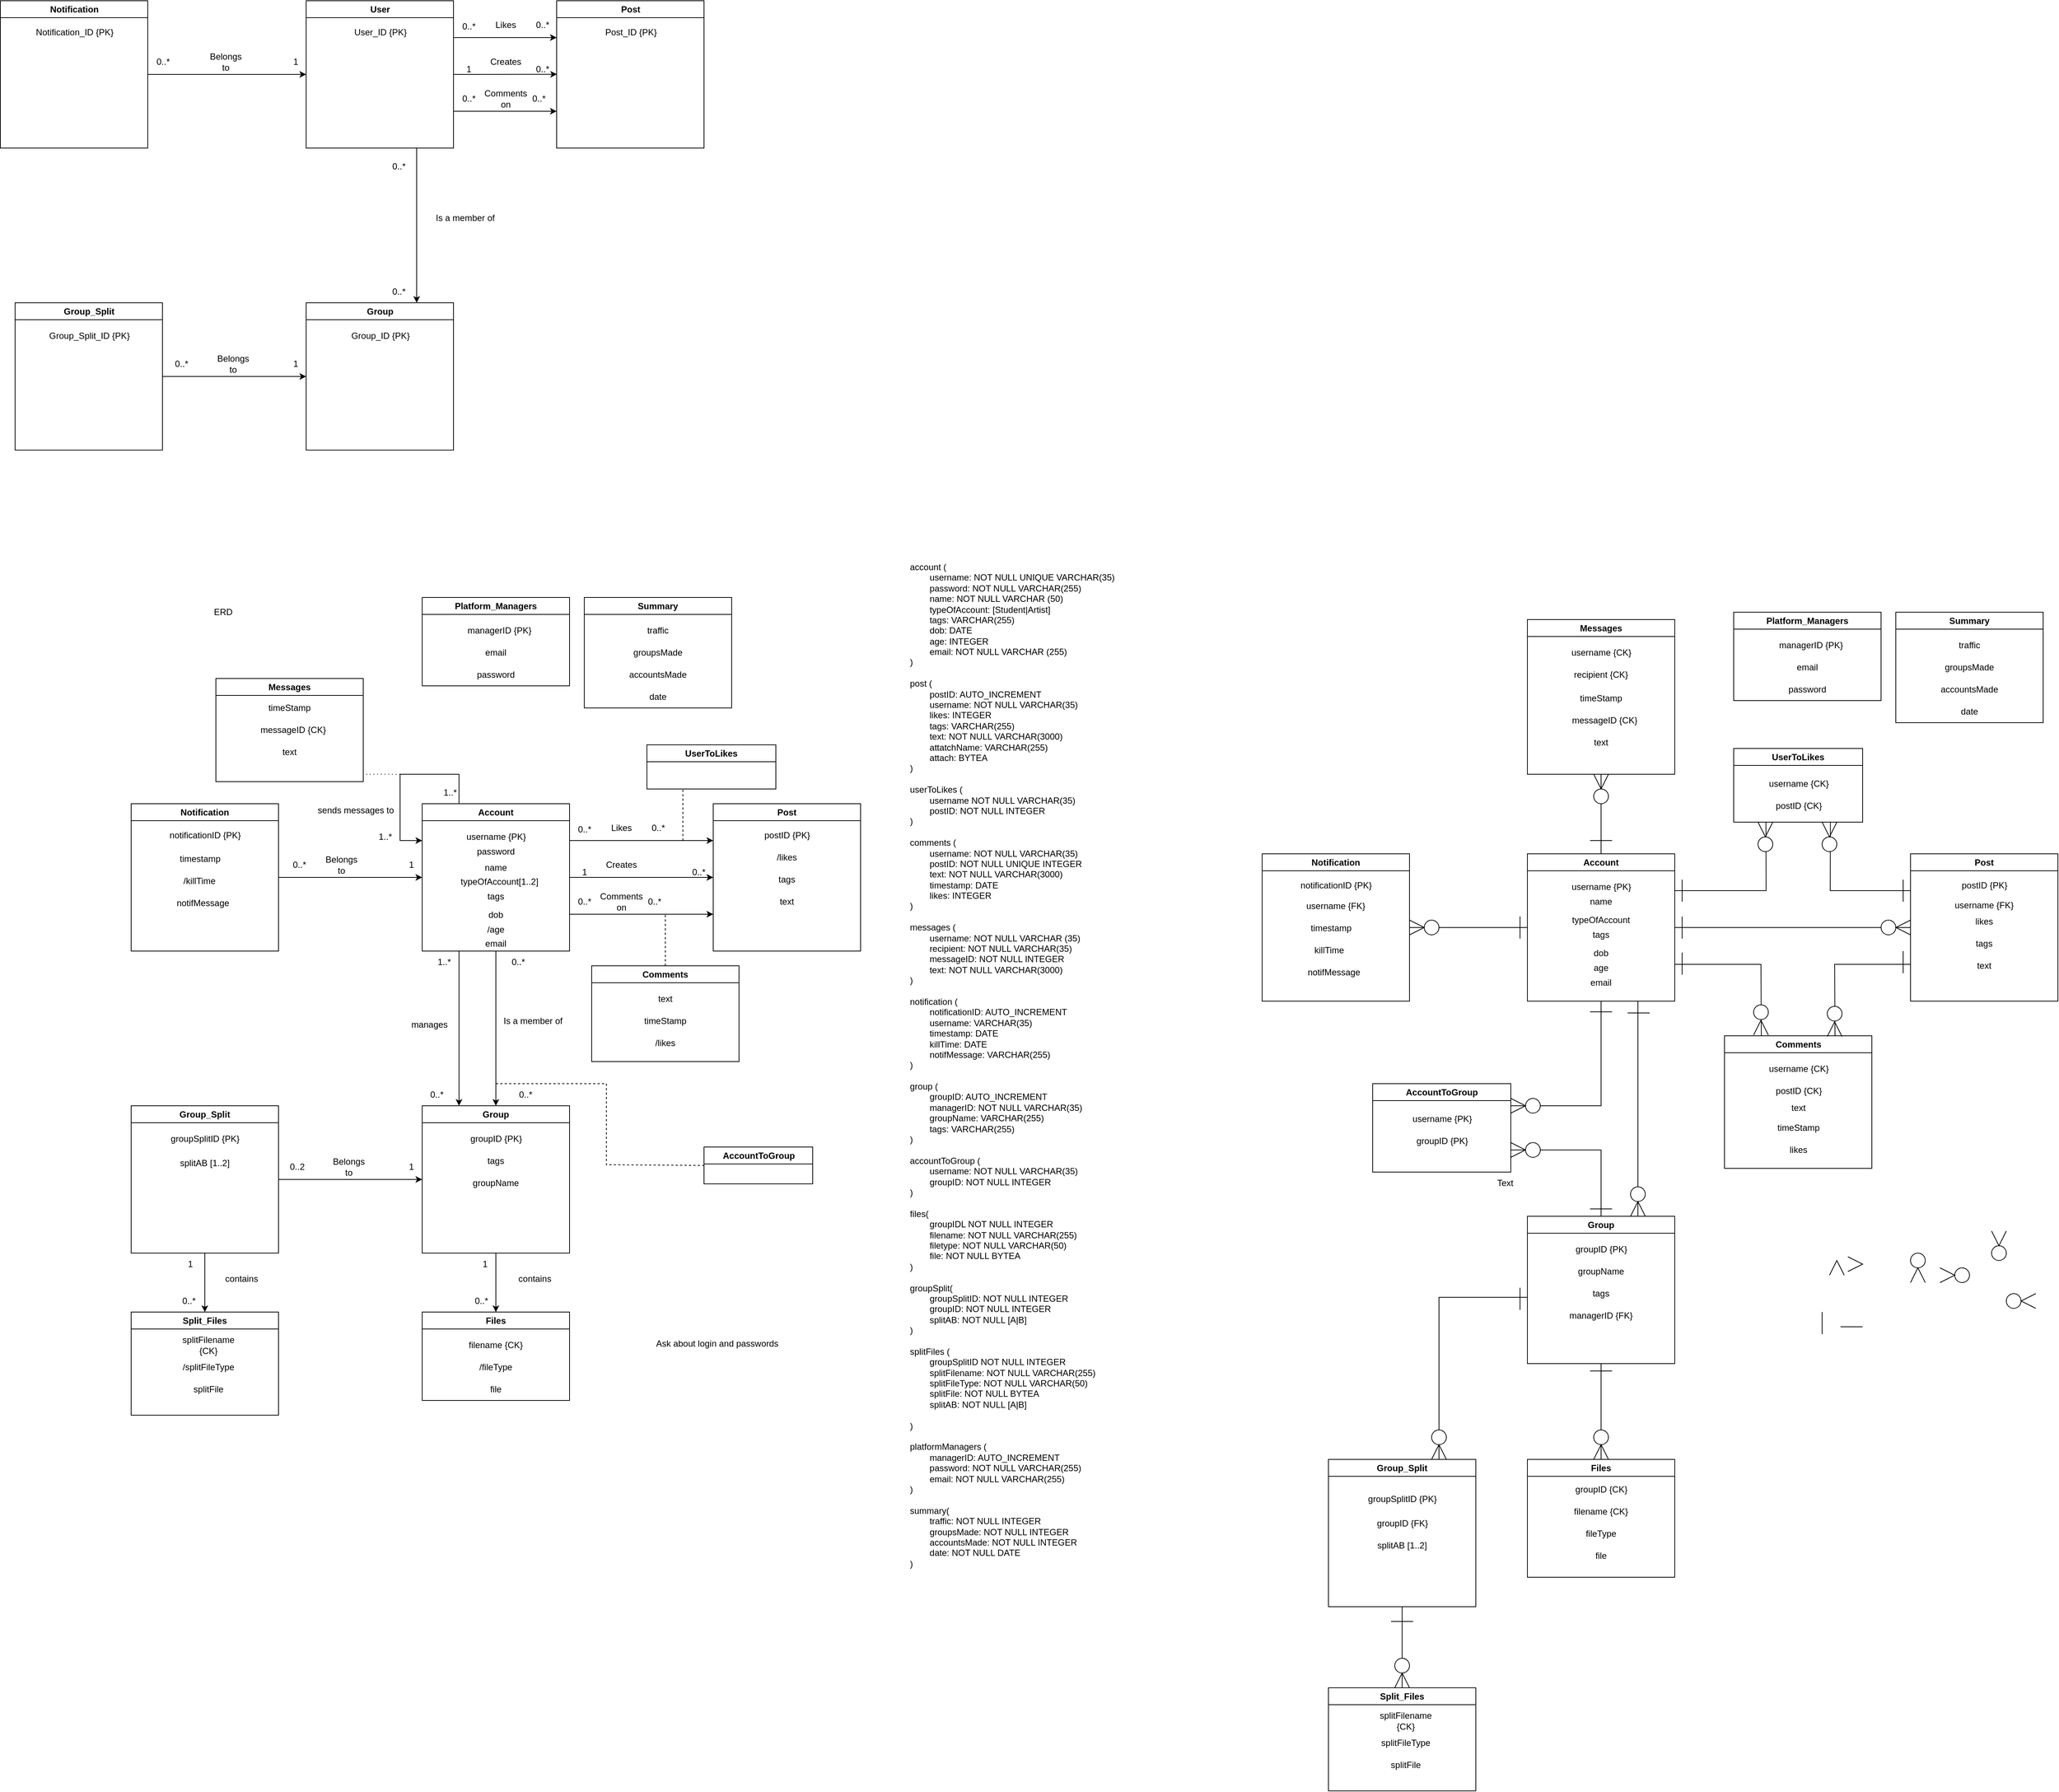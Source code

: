 <mxfile version="22.1.21" type="device">
  <diagram name="Page-1" id="mipcz4BeCPqu3NrqbcpR">
    <mxGraphModel dx="3285" dy="1030" grid="1" gridSize="10" guides="1" tooltips="1" connect="1" arrows="1" fold="1" page="1" pageScale="1" pageWidth="850" pageHeight="1100" math="0" shadow="0">
      <root>
        <mxCell id="0" />
        <mxCell id="1" parent="0" />
        <mxCell id="tnb3KF8OBT1SzqHW7xid-125" value="" style="endArrow=none;html=1;rounded=0;entryX=0.5;entryY=1;entryDx=0;entryDy=0;exitX=0.5;exitY=0;exitDx=0;exitDy=0;" parent="1" source="4dsG40wPj2mOKf6h3i3h-25" target="tnb3KF8OBT1SzqHW7xid-122" edge="1">
          <mxGeometry width="50" height="50" relative="1" as="geometry">
            <mxPoint x="1750" y="1528" as="sourcePoint" />
            <mxPoint x="1750" y="1420" as="targetPoint" />
          </mxGeometry>
        </mxCell>
        <mxCell id="Dpp0LYQ1BTNpAMiysCnD-1" value="User" style="swimlane;whiteSpace=wrap;html=1;" parent="1" vertex="1">
          <mxGeometry x="-7.5" y="370" width="200" height="200" as="geometry" />
        </mxCell>
        <mxCell id="Dpp0LYQ1BTNpAMiysCnD-45" value="User_ID {PK}" style="text;html=1;align=center;verticalAlign=middle;resizable=0;points=[];autosize=1;strokeColor=none;fillColor=none;" parent="Dpp0LYQ1BTNpAMiysCnD-1" vertex="1">
          <mxGeometry x="55" y="28" width="90" height="30" as="geometry" />
        </mxCell>
        <mxCell id="Dpp0LYQ1BTNpAMiysCnD-2" value="Post" style="swimlane;whiteSpace=wrap;html=1;" parent="1" vertex="1">
          <mxGeometry x="332.5" y="370" width="200" height="200" as="geometry" />
        </mxCell>
        <mxCell id="Dpp0LYQ1BTNpAMiysCnD-46" value="Post_ID {PK}" style="text;html=1;align=center;verticalAlign=middle;resizable=0;points=[];autosize=1;strokeColor=none;fillColor=none;" parent="Dpp0LYQ1BTNpAMiysCnD-2" vertex="1">
          <mxGeometry x="55" y="28" width="90" height="30" as="geometry" />
        </mxCell>
        <mxCell id="Dpp0LYQ1BTNpAMiysCnD-6" value="Notification" style="swimlane;whiteSpace=wrap;html=1;startSize=23;" parent="1" vertex="1">
          <mxGeometry x="-422.5" y="370" width="200" height="200" as="geometry" />
        </mxCell>
        <mxCell id="Dpp0LYQ1BTNpAMiysCnD-43" value="Notification_ID {PK}" style="text;html=1;align=center;verticalAlign=middle;resizable=0;points=[];autosize=1;strokeColor=none;fillColor=none;" parent="Dpp0LYQ1BTNpAMiysCnD-6" vertex="1">
          <mxGeometry x="35" y="28" width="130" height="30" as="geometry" />
        </mxCell>
        <mxCell id="Dpp0LYQ1BTNpAMiysCnD-9" value="Group_Split" style="swimlane;whiteSpace=wrap;html=1;startSize=23;" parent="1" vertex="1">
          <mxGeometry x="-402.5" y="780" width="200" height="200" as="geometry" />
        </mxCell>
        <mxCell id="Dpp0LYQ1BTNpAMiysCnD-49" value="Group_Split_ID {PK}" style="text;html=1;align=center;verticalAlign=middle;resizable=0;points=[];autosize=1;strokeColor=none;fillColor=none;" parent="Dpp0LYQ1BTNpAMiysCnD-9" vertex="1">
          <mxGeometry x="35" y="30" width="130" height="30" as="geometry" />
        </mxCell>
        <mxCell id="Dpp0LYQ1BTNpAMiysCnD-11" value="1" style="text;html=1;align=center;verticalAlign=middle;resizable=0;points=[];autosize=1;strokeColor=none;fillColor=none;" parent="1" vertex="1">
          <mxGeometry x="197.5" y="448" width="30" height="30" as="geometry" />
        </mxCell>
        <mxCell id="Dpp0LYQ1BTNpAMiysCnD-12" value="0..*" style="text;html=1;align=center;verticalAlign=middle;resizable=0;points=[];autosize=1;strokeColor=none;fillColor=none;" parent="1" vertex="1">
          <mxGeometry x="292.5" y="448" width="40" height="30" as="geometry" />
        </mxCell>
        <mxCell id="Dpp0LYQ1BTNpAMiysCnD-13" value="Creates" style="text;html=1;align=center;verticalAlign=middle;resizable=0;points=[];autosize=1;strokeColor=none;fillColor=none;" parent="1" vertex="1">
          <mxGeometry x="227.5" y="438" width="70" height="30" as="geometry" />
        </mxCell>
        <mxCell id="Dpp0LYQ1BTNpAMiysCnD-16" value="0..*" style="text;html=1;align=center;verticalAlign=middle;resizable=0;points=[];autosize=1;strokeColor=none;fillColor=none;" parent="1" vertex="1">
          <mxGeometry x="97.5" y="580" width="40" height="30" as="geometry" />
        </mxCell>
        <mxCell id="Dpp0LYQ1BTNpAMiysCnD-17" value="Is a member of" style="text;html=1;align=center;verticalAlign=middle;resizable=0;points=[];autosize=1;strokeColor=none;fillColor=none;" parent="1" vertex="1">
          <mxGeometry x="157.5" y="650" width="100" height="30" as="geometry" />
        </mxCell>
        <mxCell id="Dpp0LYQ1BTNpAMiysCnD-19" value="0..*" style="text;html=1;align=center;verticalAlign=middle;resizable=0;points=[];autosize=1;strokeColor=none;fillColor=none;" parent="1" vertex="1">
          <mxGeometry x="192.5" y="390" width="40" height="30" as="geometry" />
        </mxCell>
        <mxCell id="Dpp0LYQ1BTNpAMiysCnD-20" value="0..*" style="text;html=1;align=center;verticalAlign=middle;resizable=0;points=[];autosize=1;strokeColor=none;fillColor=none;" parent="1" vertex="1">
          <mxGeometry x="292.5" y="388" width="40" height="30" as="geometry" />
        </mxCell>
        <mxCell id="Dpp0LYQ1BTNpAMiysCnD-21" value="Likes" style="text;html=1;align=center;verticalAlign=middle;resizable=0;points=[];autosize=1;strokeColor=none;fillColor=none;" parent="1" vertex="1">
          <mxGeometry x="237.5" y="388" width="50" height="30" as="geometry" />
        </mxCell>
        <mxCell id="Dpp0LYQ1BTNpAMiysCnD-22" value="" style="endArrow=classic;html=1;rounded=0;entryX=1.01;entryY=0.727;entryDx=0;entryDy=0;entryPerimeter=0;exitX=1;exitY=0.5;exitDx=0;exitDy=0;" parent="1" source="Dpp0LYQ1BTNpAMiysCnD-1" target="Dpp0LYQ1BTNpAMiysCnD-12" edge="1">
          <mxGeometry width="50" height="50" relative="1" as="geometry">
            <mxPoint x="227.5" y="528" as="sourcePoint" />
            <mxPoint x="282.5" y="478" as="targetPoint" />
          </mxGeometry>
        </mxCell>
        <mxCell id="Dpp0LYQ1BTNpAMiysCnD-23" value="" style="endArrow=classic;html=1;rounded=0;entryX=0;entryY=0.25;entryDx=0;entryDy=0;exitX=1;exitY=0.25;exitDx=0;exitDy=0;" parent="1" source="Dpp0LYQ1BTNpAMiysCnD-1" target="Dpp0LYQ1BTNpAMiysCnD-2" edge="1">
          <mxGeometry width="50" height="50" relative="1" as="geometry">
            <mxPoint x="242.5" y="360" as="sourcePoint" />
            <mxPoint x="292.5" y="310" as="targetPoint" />
          </mxGeometry>
        </mxCell>
        <mxCell id="Dpp0LYQ1BTNpAMiysCnD-26" value="" style="endArrow=classic;html=1;rounded=0;entryX=0;entryY=0.75;entryDx=0;entryDy=0;exitX=1;exitY=0.75;exitDx=0;exitDy=0;" parent="1" source="Dpp0LYQ1BTNpAMiysCnD-1" target="Dpp0LYQ1BTNpAMiysCnD-2" edge="1">
          <mxGeometry width="50" height="50" relative="1" as="geometry">
            <mxPoint x="272.5" y="630" as="sourcePoint" />
            <mxPoint x="322.5" y="580" as="targetPoint" />
          </mxGeometry>
        </mxCell>
        <mxCell id="Dpp0LYQ1BTNpAMiysCnD-27" value="0..*" style="text;html=1;align=center;verticalAlign=middle;resizable=0;points=[];autosize=1;strokeColor=none;fillColor=none;" parent="1" vertex="1">
          <mxGeometry x="192.5" y="488" width="40" height="30" as="geometry" />
        </mxCell>
        <mxCell id="Dpp0LYQ1BTNpAMiysCnD-28" value="0..*" style="text;html=1;align=center;verticalAlign=middle;resizable=0;points=[];autosize=1;strokeColor=none;fillColor=none;" parent="1" vertex="1">
          <mxGeometry x="287.5" y="488" width="40" height="30" as="geometry" />
        </mxCell>
        <mxCell id="Dpp0LYQ1BTNpAMiysCnD-29" value="Comments&lt;br&gt;on" style="text;html=1;align=center;verticalAlign=middle;resizable=0;points=[];autosize=1;strokeColor=none;fillColor=none;" parent="1" vertex="1">
          <mxGeometry x="222.5" y="483" width="80" height="40" as="geometry" />
        </mxCell>
        <mxCell id="Dpp0LYQ1BTNpAMiysCnD-30" value="" style="endArrow=classic;html=1;rounded=0;entryX=0;entryY=0.5;entryDx=0;entryDy=0;exitX=1;exitY=0.5;exitDx=0;exitDy=0;" parent="1" source="Dpp0LYQ1BTNpAMiysCnD-6" target="Dpp0LYQ1BTNpAMiysCnD-1" edge="1">
          <mxGeometry width="50" height="50" relative="1" as="geometry">
            <mxPoint x="-372.5" y="690" as="sourcePoint" />
            <mxPoint x="-322.5" y="640" as="targetPoint" />
          </mxGeometry>
        </mxCell>
        <mxCell id="Dpp0LYQ1BTNpAMiysCnD-31" value="Belongs&lt;br&gt;to" style="text;html=1;align=center;verticalAlign=middle;resizable=0;points=[];autosize=1;strokeColor=none;fillColor=none;" parent="1" vertex="1">
          <mxGeometry x="-152.5" y="433" width="70" height="40" as="geometry" />
        </mxCell>
        <mxCell id="Dpp0LYQ1BTNpAMiysCnD-32" value="0..*" style="text;html=1;align=center;verticalAlign=middle;resizable=0;points=[];autosize=1;strokeColor=none;fillColor=none;" parent="1" vertex="1">
          <mxGeometry x="-222.5" y="438" width="40" height="30" as="geometry" />
        </mxCell>
        <mxCell id="Dpp0LYQ1BTNpAMiysCnD-33" value="1" style="text;html=1;align=center;verticalAlign=middle;resizable=0;points=[];autosize=1;strokeColor=none;fillColor=none;" parent="1" vertex="1">
          <mxGeometry x="-37.5" y="438" width="30" height="30" as="geometry" />
        </mxCell>
        <mxCell id="Dpp0LYQ1BTNpAMiysCnD-34" value="" style="endArrow=classic;html=1;rounded=0;entryX=0;entryY=0.5;entryDx=0;entryDy=0;exitX=1;exitY=0.5;exitDx=0;exitDy=0;" parent="1" source="Dpp0LYQ1BTNpAMiysCnD-9" edge="1">
          <mxGeometry width="50" height="50" relative="1" as="geometry">
            <mxPoint x="-92.5" y="940" as="sourcePoint" />
            <mxPoint x="-7.5" y="880" as="targetPoint" />
          </mxGeometry>
        </mxCell>
        <mxCell id="Dpp0LYQ1BTNpAMiysCnD-36" value="1" style="text;html=1;align=center;verticalAlign=middle;resizable=0;points=[];autosize=1;strokeColor=none;fillColor=none;" parent="1" vertex="1">
          <mxGeometry x="-37.5" y="848" width="30" height="30" as="geometry" />
        </mxCell>
        <mxCell id="Dpp0LYQ1BTNpAMiysCnD-37" value="0..*" style="text;html=1;align=center;verticalAlign=middle;resizable=0;points=[];autosize=1;strokeColor=none;fillColor=none;" parent="1" vertex="1">
          <mxGeometry x="-197.5" y="848" width="40" height="30" as="geometry" />
        </mxCell>
        <mxCell id="Dpp0LYQ1BTNpAMiysCnD-42" value="Group" style="swimlane;whiteSpace=wrap;html=1;" parent="1" vertex="1">
          <mxGeometry x="-7.5" y="780" width="200" height="200" as="geometry" />
        </mxCell>
        <mxCell id="Dpp0LYQ1BTNpAMiysCnD-47" value="Group_ID {PK}" style="text;html=1;align=center;verticalAlign=middle;resizable=0;points=[];autosize=1;strokeColor=none;fillColor=none;" parent="Dpp0LYQ1BTNpAMiysCnD-42" vertex="1">
          <mxGeometry x="50" y="30" width="100" height="30" as="geometry" />
        </mxCell>
        <mxCell id="Dpp0LYQ1BTNpAMiysCnD-48" value="Belongs&lt;br&gt;to" style="text;html=1;align=center;verticalAlign=middle;resizable=0;points=[];autosize=1;strokeColor=none;fillColor=none;" parent="1" vertex="1">
          <mxGeometry x="-142.5" y="843" width="70" height="40" as="geometry" />
        </mxCell>
        <mxCell id="Rh0EF4wnjJrDwPLKks2O-13" value="0..*" style="text;html=1;align=center;verticalAlign=middle;resizable=0;points=[];autosize=1;strokeColor=none;fillColor=none;" parent="1" vertex="1">
          <mxGeometry x="97.5" y="750" width="40" height="30" as="geometry" />
        </mxCell>
        <mxCell id="Rh0EF4wnjJrDwPLKks2O-68" value="Account" style="swimlane;whiteSpace=wrap;html=1;" parent="1" vertex="1">
          <mxGeometry x="150" y="1460" width="200" height="200" as="geometry" />
        </mxCell>
        <mxCell id="Rh0EF4wnjJrDwPLKks2O-69" value="username {PK}" style="text;html=1;align=center;verticalAlign=middle;resizable=0;points=[];autosize=1;strokeColor=none;fillColor=none;" parent="Rh0EF4wnjJrDwPLKks2O-68" vertex="1">
          <mxGeometry x="50" y="30" width="100" height="30" as="geometry" />
        </mxCell>
        <mxCell id="Rh0EF4wnjJrDwPLKks2O-71" value="typeOfAccount[1..2]" style="text;html=1;strokeColor=none;fillColor=none;align=center;verticalAlign=middle;whiteSpace=wrap;rounded=0;rotation=0;" parent="Rh0EF4wnjJrDwPLKks2O-68" vertex="1">
          <mxGeometry x="50" y="91" width="110" height="30" as="geometry" />
        </mxCell>
        <mxCell id="Rh0EF4wnjJrDwPLKks2O-72" value="tags" style="text;html=1;strokeColor=none;fillColor=none;align=center;verticalAlign=middle;whiteSpace=wrap;rounded=0;" parent="Rh0EF4wnjJrDwPLKks2O-68" vertex="1">
          <mxGeometry x="70" y="111" width="60" height="30" as="geometry" />
        </mxCell>
        <mxCell id="zcyIjwBL12K0i02IjgGY-17" value="dob" style="text;strokeColor=none;fillColor=none;align=center;verticalAlign=middle;spacingLeft=4;spacingRight=4;overflow=hidden;points=[[0,0.5],[1,0.5]];portConstraint=eastwest;rotatable=0;whiteSpace=wrap;html=1;" parent="Rh0EF4wnjJrDwPLKks2O-68" vertex="1">
          <mxGeometry x="60" y="136" width="80" height="30" as="geometry" />
        </mxCell>
        <mxCell id="zcyIjwBL12K0i02IjgGY-18" value="/age" style="text;strokeColor=none;fillColor=none;align=center;verticalAlign=middle;spacingLeft=4;spacingRight=4;overflow=hidden;points=[[0,0.5],[1,0.5]];portConstraint=eastwest;rotatable=0;whiteSpace=wrap;html=1;" parent="Rh0EF4wnjJrDwPLKks2O-68" vertex="1">
          <mxGeometry x="60" y="156" width="80" height="30" as="geometry" />
        </mxCell>
        <mxCell id="4dsG40wPj2mOKf6h3i3h-7" value="email" style="text;html=1;strokeColor=none;fillColor=none;align=center;verticalAlign=middle;whiteSpace=wrap;rounded=0;" parent="Rh0EF4wnjJrDwPLKks2O-68" vertex="1">
          <mxGeometry x="70" y="175" width="60" height="30" as="geometry" />
        </mxCell>
        <mxCell id="Rh0EF4wnjJrDwPLKks2O-70" value="name" style="text;html=1;strokeColor=none;fillColor=none;align=center;verticalAlign=middle;whiteSpace=wrap;rounded=0;" parent="Rh0EF4wnjJrDwPLKks2O-68" vertex="1">
          <mxGeometry x="70" y="72" width="60" height="30" as="geometry" />
        </mxCell>
        <mxCell id="m73UPewdq2etQJ7ue-zR-11" value="password" style="text;html=1;strokeColor=none;fillColor=none;align=center;verticalAlign=middle;whiteSpace=wrap;rounded=0;" vertex="1" parent="Rh0EF4wnjJrDwPLKks2O-68">
          <mxGeometry x="70" y="50" width="60" height="30" as="geometry" />
        </mxCell>
        <mxCell id="Rh0EF4wnjJrDwPLKks2O-73" value="Post" style="swimlane;whiteSpace=wrap;html=1;" parent="1" vertex="1">
          <mxGeometry x="545" y="1460" width="200" height="200" as="geometry" />
        </mxCell>
        <mxCell id="Rh0EF4wnjJrDwPLKks2O-74" value="postID {PK}" style="text;html=1;align=center;verticalAlign=middle;resizable=0;points=[];autosize=1;strokeColor=none;fillColor=none;" parent="Rh0EF4wnjJrDwPLKks2O-73" vertex="1">
          <mxGeometry x="55" y="28" width="90" height="30" as="geometry" />
        </mxCell>
        <mxCell id="Rh0EF4wnjJrDwPLKks2O-76" value="/likes" style="text;html=1;strokeColor=none;fillColor=none;align=center;verticalAlign=middle;whiteSpace=wrap;rounded=0;" parent="Rh0EF4wnjJrDwPLKks2O-73" vertex="1">
          <mxGeometry x="70" y="58" width="60" height="30" as="geometry" />
        </mxCell>
        <mxCell id="Rh0EF4wnjJrDwPLKks2O-77" value="tags" style="text;html=1;strokeColor=none;fillColor=none;align=center;verticalAlign=middle;whiteSpace=wrap;rounded=0;" parent="Rh0EF4wnjJrDwPLKks2O-73" vertex="1">
          <mxGeometry x="70" y="88" width="60" height="30" as="geometry" />
        </mxCell>
        <mxCell id="OdN4RCp4MEMPDeF_XI6s-49" value="text" style="text;html=1;strokeColor=none;fillColor=none;align=center;verticalAlign=middle;whiteSpace=wrap;rounded=0;" parent="Rh0EF4wnjJrDwPLKks2O-73" vertex="1">
          <mxGeometry x="70" y="118" width="60" height="30" as="geometry" />
        </mxCell>
        <mxCell id="Rh0EF4wnjJrDwPLKks2O-78" value="Notification" style="swimlane;whiteSpace=wrap;html=1;startSize=23;" parent="1" vertex="1">
          <mxGeometry x="-245" y="1460" width="200" height="200" as="geometry" />
        </mxCell>
        <mxCell id="Rh0EF4wnjJrDwPLKks2O-79" value="notificationID {PK}" style="text;html=1;align=center;verticalAlign=middle;resizable=0;points=[];autosize=1;strokeColor=none;fillColor=none;" parent="Rh0EF4wnjJrDwPLKks2O-78" vertex="1">
          <mxGeometry x="40" y="28" width="120" height="30" as="geometry" />
        </mxCell>
        <mxCell id="zcyIjwBL12K0i02IjgGY-11" value="timestamp" style="text;strokeColor=none;fillColor=none;align=left;verticalAlign=middle;spacingLeft=4;spacingRight=4;overflow=hidden;points=[[0,0.5],[1,0.5]];portConstraint=eastwest;rotatable=0;whiteSpace=wrap;html=1;" parent="Rh0EF4wnjJrDwPLKks2O-78" vertex="1">
          <mxGeometry x="60" y="60" width="80" height="30" as="geometry" />
        </mxCell>
        <mxCell id="zcyIjwBL12K0i02IjgGY-12" value="/killTime" style="text;strokeColor=none;fillColor=none;align=left;verticalAlign=middle;spacingLeft=4;spacingRight=4;overflow=hidden;points=[[0,0.5],[1,0.5]];portConstraint=eastwest;rotatable=0;whiteSpace=wrap;html=1;" parent="Rh0EF4wnjJrDwPLKks2O-78" vertex="1">
          <mxGeometry x="65" y="90" width="80" height="30" as="geometry" />
        </mxCell>
        <mxCell id="OdN4RCp4MEMPDeF_XI6s-24" value="notifMessage" style="text;html=1;strokeColor=none;fillColor=none;align=center;verticalAlign=middle;whiteSpace=wrap;rounded=0;" parent="Rh0EF4wnjJrDwPLKks2O-78" vertex="1">
          <mxGeometry x="50" y="120" width="95" height="30" as="geometry" />
        </mxCell>
        <mxCell id="Rh0EF4wnjJrDwPLKks2O-81" value="Group_Split" style="swimlane;whiteSpace=wrap;html=1;startSize=23;" parent="1" vertex="1">
          <mxGeometry x="-245" y="1870" width="200" height="200" as="geometry" />
        </mxCell>
        <mxCell id="Rh0EF4wnjJrDwPLKks2O-82" value="groupSplitID {PK}" style="text;html=1;align=center;verticalAlign=middle;resizable=0;points=[];autosize=1;strokeColor=none;fillColor=none;" parent="Rh0EF4wnjJrDwPLKks2O-81" vertex="1">
          <mxGeometry x="40" y="30" width="120" height="30" as="geometry" />
        </mxCell>
        <mxCell id="-S3U3vzZ7X92yf2erA8T-2" value="splitAB [1..2]" style="text;html=1;strokeColor=none;fillColor=none;align=center;verticalAlign=middle;whiteSpace=wrap;rounded=0;" parent="Rh0EF4wnjJrDwPLKks2O-81" vertex="1">
          <mxGeometry x="50" y="63" width="100" height="30" as="geometry" />
        </mxCell>
        <mxCell id="Rh0EF4wnjJrDwPLKks2O-83" value="1" style="text;html=1;align=center;verticalAlign=middle;resizable=0;points=[];autosize=1;strokeColor=none;fillColor=none;" parent="1" vertex="1">
          <mxGeometry x="355" y="1538" width="30" height="30" as="geometry" />
        </mxCell>
        <mxCell id="Rh0EF4wnjJrDwPLKks2O-84" value="0..*" style="text;html=1;align=center;verticalAlign=middle;resizable=0;points=[];autosize=1;strokeColor=none;fillColor=none;" parent="1" vertex="1">
          <mxGeometry x="505" y="1538" width="40" height="30" as="geometry" />
        </mxCell>
        <mxCell id="Rh0EF4wnjJrDwPLKks2O-85" value="Creates" style="text;html=1;align=center;verticalAlign=middle;resizable=0;points=[];autosize=1;strokeColor=none;fillColor=none;" parent="1" vertex="1">
          <mxGeometry x="385" y="1528" width="70" height="30" as="geometry" />
        </mxCell>
        <mxCell id="Rh0EF4wnjJrDwPLKks2O-86" value="0..*" style="text;html=1;align=center;verticalAlign=middle;resizable=0;points=[];autosize=1;strokeColor=none;fillColor=none;" parent="1" vertex="1">
          <mxGeometry x="260" y="1660" width="40" height="30" as="geometry" />
        </mxCell>
        <mxCell id="Rh0EF4wnjJrDwPLKks2O-89" value="0..*" style="text;html=1;align=center;verticalAlign=middle;resizable=0;points=[];autosize=1;strokeColor=none;fillColor=none;" parent="1" vertex="1">
          <mxGeometry x="350" y="1480" width="40" height="30" as="geometry" />
        </mxCell>
        <mxCell id="Rh0EF4wnjJrDwPLKks2O-90" value="0..*" style="text;html=1;align=center;verticalAlign=middle;resizable=0;points=[];autosize=1;strokeColor=none;fillColor=none;" parent="1" vertex="1">
          <mxGeometry x="450" y="1478" width="40" height="30" as="geometry" />
        </mxCell>
        <mxCell id="Rh0EF4wnjJrDwPLKks2O-91" value="Likes" style="text;html=1;align=center;verticalAlign=middle;resizable=0;points=[];autosize=1;strokeColor=none;fillColor=none;" parent="1" vertex="1">
          <mxGeometry x="395" y="1478" width="50" height="30" as="geometry" />
        </mxCell>
        <mxCell id="Rh0EF4wnjJrDwPLKks2O-92" value="" style="endArrow=classic;html=1;rounded=0;entryX=0;entryY=0.5;entryDx=0;entryDy=0;exitX=1;exitY=0.5;exitDx=0;exitDy=0;" parent="1" source="Rh0EF4wnjJrDwPLKks2O-68" target="Rh0EF4wnjJrDwPLKks2O-73" edge="1">
          <mxGeometry width="50" height="50" relative="1" as="geometry">
            <mxPoint x="385" y="1618" as="sourcePoint" />
            <mxPoint x="440" y="1568" as="targetPoint" />
          </mxGeometry>
        </mxCell>
        <mxCell id="Rh0EF4wnjJrDwPLKks2O-93" value="" style="endArrow=classic;html=1;rounded=0;entryX=0;entryY=0.25;entryDx=0;entryDy=0;exitX=1;exitY=0.25;exitDx=0;exitDy=0;" parent="1" source="Rh0EF4wnjJrDwPLKks2O-68" target="Rh0EF4wnjJrDwPLKks2O-73" edge="1">
          <mxGeometry width="50" height="50" relative="1" as="geometry">
            <mxPoint x="400" y="1450" as="sourcePoint" />
            <mxPoint x="450" y="1400" as="targetPoint" />
          </mxGeometry>
        </mxCell>
        <mxCell id="Rh0EF4wnjJrDwPLKks2O-95" value="" style="endArrow=classic;html=1;rounded=0;entryX=0;entryY=0.75;entryDx=0;entryDy=0;exitX=1;exitY=0.75;exitDx=0;exitDy=0;" parent="1" source="Rh0EF4wnjJrDwPLKks2O-68" target="Rh0EF4wnjJrDwPLKks2O-73" edge="1">
          <mxGeometry width="50" height="50" relative="1" as="geometry">
            <mxPoint x="430" y="1720" as="sourcePoint" />
            <mxPoint x="480" y="1670" as="targetPoint" />
          </mxGeometry>
        </mxCell>
        <mxCell id="Rh0EF4wnjJrDwPLKks2O-96" value="0..*" style="text;html=1;align=center;verticalAlign=middle;resizable=0;points=[];autosize=1;strokeColor=none;fillColor=none;" parent="1" vertex="1">
          <mxGeometry x="350" y="1578" width="40" height="30" as="geometry" />
        </mxCell>
        <mxCell id="Rh0EF4wnjJrDwPLKks2O-97" value="0..*" style="text;html=1;align=center;verticalAlign=middle;resizable=0;points=[];autosize=1;strokeColor=none;fillColor=none;" parent="1" vertex="1">
          <mxGeometry x="445" y="1578" width="40" height="30" as="geometry" />
        </mxCell>
        <mxCell id="Rh0EF4wnjJrDwPLKks2O-98" value="Comments&lt;br&gt;on" style="text;html=1;align=center;verticalAlign=middle;resizable=0;points=[];autosize=1;strokeColor=none;fillColor=none;" parent="1" vertex="1">
          <mxGeometry x="380" y="1573" width="80" height="40" as="geometry" />
        </mxCell>
        <mxCell id="Rh0EF4wnjJrDwPLKks2O-99" value="" style="endArrow=classic;html=1;rounded=0;entryX=0;entryY=0.5;entryDx=0;entryDy=0;exitX=1;exitY=0.5;exitDx=0;exitDy=0;" parent="1" source="Rh0EF4wnjJrDwPLKks2O-78" target="Rh0EF4wnjJrDwPLKks2O-68" edge="1">
          <mxGeometry width="50" height="50" relative="1" as="geometry">
            <mxPoint x="-215" y="1780" as="sourcePoint" />
            <mxPoint x="-165" y="1730" as="targetPoint" />
          </mxGeometry>
        </mxCell>
        <mxCell id="Rh0EF4wnjJrDwPLKks2O-100" value="Belongs&lt;br&gt;to" style="text;html=1;align=center;verticalAlign=middle;resizable=0;points=[];autosize=1;strokeColor=none;fillColor=none;" parent="1" vertex="1">
          <mxGeometry x="5" y="1523" width="70" height="40" as="geometry" />
        </mxCell>
        <mxCell id="Rh0EF4wnjJrDwPLKks2O-101" value="0..*" style="text;html=1;align=center;verticalAlign=middle;resizable=0;points=[];autosize=1;strokeColor=none;fillColor=none;" parent="1" vertex="1">
          <mxGeometry x="-37.5" y="1528" width="40" height="30" as="geometry" />
        </mxCell>
        <mxCell id="Rh0EF4wnjJrDwPLKks2O-102" value="1" style="text;html=1;align=center;verticalAlign=middle;resizable=0;points=[];autosize=1;strokeColor=none;fillColor=none;" parent="1" vertex="1">
          <mxGeometry x="120" y="1528" width="30" height="30" as="geometry" />
        </mxCell>
        <mxCell id="Rh0EF4wnjJrDwPLKks2O-103" value="" style="endArrow=classic;html=1;rounded=0;entryX=0;entryY=0.5;entryDx=0;entryDy=0;exitX=1;exitY=0.5;exitDx=0;exitDy=0;" parent="1" source="Rh0EF4wnjJrDwPLKks2O-81" edge="1">
          <mxGeometry width="50" height="50" relative="1" as="geometry">
            <mxPoint x="65" y="2030" as="sourcePoint" />
            <mxPoint x="150" y="1970" as="targetPoint" />
          </mxGeometry>
        </mxCell>
        <mxCell id="Rh0EF4wnjJrDwPLKks2O-104" value="1" style="text;html=1;align=center;verticalAlign=middle;resizable=0;points=[];autosize=1;strokeColor=none;fillColor=none;" parent="1" vertex="1">
          <mxGeometry x="120" y="1938" width="30" height="30" as="geometry" />
        </mxCell>
        <mxCell id="Rh0EF4wnjJrDwPLKks2O-105" value="0..2" style="text;html=1;align=center;verticalAlign=middle;resizable=0;points=[];autosize=1;strokeColor=none;fillColor=none;" parent="1" vertex="1">
          <mxGeometry x="-40" y="1938" width="40" height="30" as="geometry" />
        </mxCell>
        <mxCell id="Rh0EF4wnjJrDwPLKks2O-106" value="Group" style="swimlane;whiteSpace=wrap;html=1;" parent="1" vertex="1">
          <mxGeometry x="150" y="1870" width="200" height="200" as="geometry" />
        </mxCell>
        <mxCell id="Rh0EF4wnjJrDwPLKks2O-107" value="groupID {PK}" style="text;html=1;align=center;verticalAlign=middle;resizable=0;points=[];autosize=1;strokeColor=none;fillColor=none;" parent="Rh0EF4wnjJrDwPLKks2O-106" vertex="1">
          <mxGeometry x="55" y="30" width="90" height="30" as="geometry" />
        </mxCell>
        <mxCell id="Rh0EF4wnjJrDwPLKks2O-108" value="tags" style="text;html=1;strokeColor=none;fillColor=none;align=center;verticalAlign=middle;whiteSpace=wrap;rounded=0;" parent="Rh0EF4wnjJrDwPLKks2O-106" vertex="1">
          <mxGeometry x="70" y="60" width="60" height="30" as="geometry" />
        </mxCell>
        <mxCell id="m73UPewdq2etQJ7ue-zR-14" value="groupName" style="text;html=1;strokeColor=none;fillColor=none;align=center;verticalAlign=middle;whiteSpace=wrap;rounded=0;" vertex="1" parent="Rh0EF4wnjJrDwPLKks2O-106">
          <mxGeometry x="70" y="90" width="60" height="30" as="geometry" />
        </mxCell>
        <mxCell id="Rh0EF4wnjJrDwPLKks2O-109" value="Belongs&lt;br&gt;to" style="text;html=1;align=center;verticalAlign=middle;resizable=0;points=[];autosize=1;strokeColor=none;fillColor=none;" parent="1" vertex="1">
          <mxGeometry x="15" y="1933" width="70" height="40" as="geometry" />
        </mxCell>
        <mxCell id="Rh0EF4wnjJrDwPLKks2O-115" value="0..*" style="text;html=1;align=center;verticalAlign=middle;resizable=0;points=[];autosize=1;strokeColor=none;fillColor=none;" parent="1" vertex="1">
          <mxGeometry x="270" y="1840" width="40" height="30" as="geometry" />
        </mxCell>
        <mxCell id="Rh0EF4wnjJrDwPLKks2O-117" value="" style="endArrow=classic;html=1;rounded=0;exitX=0.75;exitY=1;exitDx=0;exitDy=0;entryX=0.75;entryY=0;entryDx=0;entryDy=0;" parent="1" source="Dpp0LYQ1BTNpAMiysCnD-1" target="Dpp0LYQ1BTNpAMiysCnD-42" edge="1">
          <mxGeometry width="50" height="50" relative="1" as="geometry">
            <mxPoint x="7.5" y="720" as="sourcePoint" />
            <mxPoint x="57.5" y="670" as="targetPoint" />
          </mxGeometry>
        </mxCell>
        <mxCell id="Rh0EF4wnjJrDwPLKks2O-122" value="Files" style="swimlane;whiteSpace=wrap;html=1;" parent="1" vertex="1">
          <mxGeometry x="150" y="2150" width="200" height="120" as="geometry" />
        </mxCell>
        <mxCell id="Rh0EF4wnjJrDwPLKks2O-126" value="filename {CK}" style="text;html=1;strokeColor=none;fillColor=none;align=center;verticalAlign=middle;whiteSpace=wrap;rounded=0;" parent="Rh0EF4wnjJrDwPLKks2O-122" vertex="1">
          <mxGeometry x="60" y="30" width="80" height="30" as="geometry" />
        </mxCell>
        <mxCell id="Rh0EF4wnjJrDwPLKks2O-127" value="/fileType" style="text;html=1;strokeColor=none;fillColor=none;align=center;verticalAlign=middle;whiteSpace=wrap;rounded=0;" parent="Rh0EF4wnjJrDwPLKks2O-122" vertex="1">
          <mxGeometry x="70" y="60" width="60" height="30" as="geometry" />
        </mxCell>
        <mxCell id="Rh0EF4wnjJrDwPLKks2O-128" value="file" style="text;html=1;strokeColor=none;fillColor=none;align=center;verticalAlign=middle;whiteSpace=wrap;rounded=0;" parent="Rh0EF4wnjJrDwPLKks2O-122" vertex="1">
          <mxGeometry x="70" y="90" width="60" height="30" as="geometry" />
        </mxCell>
        <mxCell id="Rh0EF4wnjJrDwPLKks2O-123" value="" style="endArrow=classic;html=1;rounded=0;exitX=0.5;exitY=1;exitDx=0;exitDy=0;entryX=0.5;entryY=0;entryDx=0;entryDy=0;" parent="1" source="Rh0EF4wnjJrDwPLKks2O-106" target="Rh0EF4wnjJrDwPLKks2O-122" edge="1">
          <mxGeometry width="50" height="50" relative="1" as="geometry">
            <mxPoint x="170" y="2260" as="sourcePoint" />
            <mxPoint x="220" y="2210" as="targetPoint" />
          </mxGeometry>
        </mxCell>
        <mxCell id="Rh0EF4wnjJrDwPLKks2O-129" value="" style="endArrow=classic;html=1;rounded=0;entryX=0.5;entryY=0;entryDx=0;entryDy=0;exitX=0.5;exitY=1;exitDx=0;exitDy=0;" parent="1" source="Rh0EF4wnjJrDwPLKks2O-68" target="Rh0EF4wnjJrDwPLKks2O-106" edge="1">
          <mxGeometry width="50" height="50" relative="1" as="geometry">
            <mxPoint x="310" y="1890" as="sourcePoint" />
            <mxPoint x="360" y="1840" as="targetPoint" />
          </mxGeometry>
        </mxCell>
        <mxCell id="Rh0EF4wnjJrDwPLKks2O-132" value="Is a member of" style="text;html=1;align=center;verticalAlign=middle;resizable=0;points=[];autosize=1;strokeColor=none;fillColor=none;" parent="1" vertex="1">
          <mxGeometry x="250" y="1740" width="100" height="30" as="geometry" />
        </mxCell>
        <mxCell id="Rh0EF4wnjJrDwPLKks2O-133" value="" style="endArrow=classic;html=1;rounded=0;exitX=0.25;exitY=1;exitDx=0;exitDy=0;entryX=0.25;entryY=0;entryDx=0;entryDy=0;" parent="1" source="Rh0EF4wnjJrDwPLKks2O-68" target="Rh0EF4wnjJrDwPLKks2O-106" edge="1">
          <mxGeometry width="50" height="50" relative="1" as="geometry">
            <mxPoint x="310" y="1620" as="sourcePoint" />
            <mxPoint x="360" y="1570" as="targetPoint" />
          </mxGeometry>
        </mxCell>
        <mxCell id="Rh0EF4wnjJrDwPLKks2O-134" value="manages" style="text;html=1;strokeColor=none;fillColor=none;align=center;verticalAlign=middle;whiteSpace=wrap;rounded=0;" parent="1" vertex="1">
          <mxGeometry x="130" y="1745" width="60" height="30" as="geometry" />
        </mxCell>
        <mxCell id="Rh0EF4wnjJrDwPLKks2O-135" value="1..*" style="text;html=1;strokeColor=none;fillColor=none;align=center;verticalAlign=middle;whiteSpace=wrap;rounded=0;" parent="1" vertex="1">
          <mxGeometry x="150" y="1660" width="60" height="30" as="geometry" />
        </mxCell>
        <mxCell id="Rh0EF4wnjJrDwPLKks2O-136" value="0..*" style="text;html=1;strokeColor=none;fillColor=none;align=center;verticalAlign=middle;whiteSpace=wrap;rounded=0;" parent="1" vertex="1">
          <mxGeometry x="140" y="1840" width="60" height="30" as="geometry" />
        </mxCell>
        <mxCell id="Rh0EF4wnjJrDwPLKks2O-137" value="Comments" style="swimlane;whiteSpace=wrap;html=1;" parent="1" vertex="1">
          <mxGeometry x="380" y="1680" width="200" height="130" as="geometry" />
        </mxCell>
        <mxCell id="Rh0EF4wnjJrDwPLKks2O-138" value="text" style="text;html=1;strokeColor=none;fillColor=none;align=center;verticalAlign=middle;whiteSpace=wrap;rounded=0;" parent="Rh0EF4wnjJrDwPLKks2O-137" vertex="1">
          <mxGeometry x="70" y="30" width="60" height="30" as="geometry" />
        </mxCell>
        <mxCell id="Rh0EF4wnjJrDwPLKks2O-139" value="timeStamp" style="text;html=1;strokeColor=none;fillColor=none;align=center;verticalAlign=middle;whiteSpace=wrap;rounded=0;" parent="Rh0EF4wnjJrDwPLKks2O-137" vertex="1">
          <mxGeometry x="70" y="60" width="60" height="30" as="geometry" />
        </mxCell>
        <mxCell id="fLPjfjouZap_uWt-isAP-25" value="/likes" style="text;html=1;strokeColor=none;fillColor=none;align=center;verticalAlign=middle;whiteSpace=wrap;rounded=0;" parent="Rh0EF4wnjJrDwPLKks2O-137" vertex="1">
          <mxGeometry x="70" y="90" width="60" height="30" as="geometry" />
        </mxCell>
        <mxCell id="Rh0EF4wnjJrDwPLKks2O-140" value="" style="endArrow=none;dashed=1;html=1;rounded=0;exitX=0.5;exitY=0;exitDx=0;exitDy=0;" parent="1" source="Rh0EF4wnjJrDwPLKks2O-137" edge="1">
          <mxGeometry width="50" height="50" relative="1" as="geometry">
            <mxPoint x="310" y="1500" as="sourcePoint" />
            <mxPoint x="480" y="1610" as="targetPoint" />
          </mxGeometry>
        </mxCell>
        <mxCell id="zcyIjwBL12K0i02IjgGY-2" value="" style="endArrow=none;html=1;rounded=0;entryX=0.25;entryY=0;entryDx=0;entryDy=0;exitX=0;exitY=0.25;exitDx=0;exitDy=0;startArrow=classic;startFill=1;" parent="1" source="Rh0EF4wnjJrDwPLKks2O-68" target="Rh0EF4wnjJrDwPLKks2O-68" edge="1">
          <mxGeometry width="50" height="50" relative="1" as="geometry">
            <mxPoint x="-30" y="1420" as="sourcePoint" />
            <mxPoint x="20" y="1370" as="targetPoint" />
            <Array as="points">
              <mxPoint x="120" y="1510" />
              <mxPoint x="120" y="1420" />
              <mxPoint x="200" y="1420" />
            </Array>
          </mxGeometry>
        </mxCell>
        <mxCell id="zcyIjwBL12K0i02IjgGY-3" value="1..*" style="text;html=1;strokeColor=none;fillColor=none;align=center;verticalAlign=middle;whiteSpace=wrap;rounded=0;" parent="1" vertex="1">
          <mxGeometry x="157.5" y="1430" width="60" height="30" as="geometry" />
        </mxCell>
        <mxCell id="zcyIjwBL12K0i02IjgGY-4" value="1..*" style="text;html=1;strokeColor=none;fillColor=none;align=center;verticalAlign=middle;whiteSpace=wrap;rounded=0;" parent="1" vertex="1">
          <mxGeometry x="70" y="1490" width="60" height="30" as="geometry" />
        </mxCell>
        <mxCell id="zcyIjwBL12K0i02IjgGY-5" value="sends messages to" style="text;html=1;strokeColor=none;fillColor=none;align=center;verticalAlign=middle;whiteSpace=wrap;rounded=0;" parent="1" vertex="1">
          <mxGeometry x="-10" y="1454" width="140" height="30" as="geometry" />
        </mxCell>
        <mxCell id="zcyIjwBL12K0i02IjgGY-7" value="Messages" style="swimlane;whiteSpace=wrap;html=1;" parent="1" vertex="1">
          <mxGeometry x="-130" y="1290" width="200" height="140" as="geometry" />
        </mxCell>
        <mxCell id="zcyIjwBL12K0i02IjgGY-8" value="timeStamp" style="text;strokeColor=none;fillColor=none;align=center;verticalAlign=middle;spacingLeft=4;spacingRight=4;overflow=hidden;points=[[0,0.5],[1,0.5]];portConstraint=eastwest;rotatable=0;whiteSpace=wrap;html=1;" parent="zcyIjwBL12K0i02IjgGY-7" vertex="1">
          <mxGeometry x="50" y="25" width="100" height="30" as="geometry" />
        </mxCell>
        <mxCell id="Lg1Hx-eJQgYu_a35tPqR-12" value="messageID {CK}" style="text;html=1;strokeColor=none;fillColor=none;align=center;verticalAlign=middle;whiteSpace=wrap;rounded=0;" parent="zcyIjwBL12K0i02IjgGY-7" vertex="1">
          <mxGeometry x="40" y="55" width="130" height="30" as="geometry" />
        </mxCell>
        <mxCell id="-S3U3vzZ7X92yf2erA8T-4" value="text" style="text;html=1;strokeColor=none;fillColor=none;align=center;verticalAlign=middle;whiteSpace=wrap;rounded=0;" parent="zcyIjwBL12K0i02IjgGY-7" vertex="1">
          <mxGeometry x="70" y="85" width="60" height="30" as="geometry" />
        </mxCell>
        <mxCell id="zcyIjwBL12K0i02IjgGY-10" value="" style="endArrow=none;dashed=1;html=1;strokeWidth=1;rounded=0;dashPattern=1 4;" parent="1" edge="1">
          <mxGeometry width="50" height="50" relative="1" as="geometry">
            <mxPoint x="150" y="1420" as="sourcePoint" />
            <mxPoint x="70" y="1420" as="targetPoint" />
          </mxGeometry>
        </mxCell>
        <mxCell id="OdN4RCp4MEMPDeF_XI6s-25" value="contains" style="text;html=1;strokeColor=none;fillColor=none;align=center;verticalAlign=middle;whiteSpace=wrap;rounded=0;" parent="1" vertex="1">
          <mxGeometry x="272.5" y="2090" width="60" height="30" as="geometry" />
        </mxCell>
        <mxCell id="OdN4RCp4MEMPDeF_XI6s-26" value="1" style="text;html=1;align=center;verticalAlign=middle;resizable=0;points=[];autosize=1;strokeColor=none;fillColor=none;" parent="1" vertex="1">
          <mxGeometry x="220" y="2070" width="30" height="30" as="geometry" />
        </mxCell>
        <mxCell id="OdN4RCp4MEMPDeF_XI6s-28" value="0..*" style="text;html=1;align=center;verticalAlign=middle;resizable=0;points=[];autosize=1;strokeColor=none;fillColor=none;" parent="1" vertex="1">
          <mxGeometry x="210" y="2120" width="40" height="30" as="geometry" />
        </mxCell>
        <mxCell id="OdN4RCp4MEMPDeF_XI6s-31" value="Platform_Managers" style="swimlane;whiteSpace=wrap;html=1;" parent="1" vertex="1">
          <mxGeometry x="150" y="1180" width="200" height="120" as="geometry" />
        </mxCell>
        <mxCell id="OdN4RCp4MEMPDeF_XI6s-32" value="managerID {PK}" style="text;html=1;strokeColor=none;fillColor=none;align=center;verticalAlign=middle;whiteSpace=wrap;rounded=0;" parent="OdN4RCp4MEMPDeF_XI6s-31" vertex="1">
          <mxGeometry x="60" y="30" width="90" height="30" as="geometry" />
        </mxCell>
        <mxCell id="4dsG40wPj2mOKf6h3i3h-6" value="email" style="text;html=1;strokeColor=none;fillColor=none;align=center;verticalAlign=middle;whiteSpace=wrap;rounded=0;" parent="OdN4RCp4MEMPDeF_XI6s-31" vertex="1">
          <mxGeometry x="70" y="60" width="60" height="30" as="geometry" />
        </mxCell>
        <mxCell id="m73UPewdq2etQJ7ue-zR-10" value="password" style="text;html=1;strokeColor=none;fillColor=none;align=center;verticalAlign=middle;whiteSpace=wrap;rounded=0;" vertex="1" parent="OdN4RCp4MEMPDeF_XI6s-31">
          <mxGeometry x="70" y="90" width="60" height="30" as="geometry" />
        </mxCell>
        <mxCell id="2GsTjujepCsadmKj7Dgk-5" value="Split_Files" style="swimlane;whiteSpace=wrap;html=1;" parent="1" vertex="1">
          <mxGeometry x="-245" y="2150" width="200" height="140" as="geometry" />
        </mxCell>
        <mxCell id="2GsTjujepCsadmKj7Dgk-10" value="splitFilename {CK}" style="text;html=1;strokeColor=none;fillColor=none;align=center;verticalAlign=middle;whiteSpace=wrap;rounded=0;" parent="2GsTjujepCsadmKj7Dgk-5" vertex="1">
          <mxGeometry x="65" y="30" width="80" height="30" as="geometry" />
        </mxCell>
        <mxCell id="2GsTjujepCsadmKj7Dgk-11" value="/splitFileType" style="text;html=1;strokeColor=none;fillColor=none;align=center;verticalAlign=middle;whiteSpace=wrap;rounded=0;" parent="2GsTjujepCsadmKj7Dgk-5" vertex="1">
          <mxGeometry x="75" y="60" width="60" height="30" as="geometry" />
        </mxCell>
        <mxCell id="2GsTjujepCsadmKj7Dgk-12" value="splitFile" style="text;html=1;strokeColor=none;fillColor=none;align=center;verticalAlign=middle;whiteSpace=wrap;rounded=0;" parent="2GsTjujepCsadmKj7Dgk-5" vertex="1">
          <mxGeometry x="75" y="90" width="60" height="30" as="geometry" />
        </mxCell>
        <mxCell id="2GsTjujepCsadmKj7Dgk-6" value="" style="endArrow=classic;html=1;rounded=0;entryX=0.5;entryY=0;entryDx=0;entryDy=0;exitX=0.5;exitY=1;exitDx=0;exitDy=0;" parent="1" source="Rh0EF4wnjJrDwPLKks2O-81" target="2GsTjujepCsadmKj7Dgk-5" edge="1">
          <mxGeometry width="50" height="50" relative="1" as="geometry">
            <mxPoint x="-140" y="2120" as="sourcePoint" />
            <mxPoint x="-147.5" y="2150" as="targetPoint" />
          </mxGeometry>
        </mxCell>
        <mxCell id="2GsTjujepCsadmKj7Dgk-7" value="contains" style="text;html=1;strokeColor=none;fillColor=none;align=center;verticalAlign=middle;whiteSpace=wrap;rounded=0;" parent="1" vertex="1">
          <mxGeometry x="-125" y="2090" width="60" height="30" as="geometry" />
        </mxCell>
        <mxCell id="2GsTjujepCsadmKj7Dgk-8" value="1" style="text;html=1;align=center;verticalAlign=middle;resizable=0;points=[];autosize=1;strokeColor=none;fillColor=none;" parent="1" vertex="1">
          <mxGeometry x="-180" y="2070" width="30" height="30" as="geometry" />
        </mxCell>
        <mxCell id="2GsTjujepCsadmKj7Dgk-9" value="0..*" style="text;html=1;align=center;verticalAlign=middle;resizable=0;points=[];autosize=1;strokeColor=none;fillColor=none;" parent="1" vertex="1">
          <mxGeometry x="-187.5" y="2120" width="40" height="30" as="geometry" />
        </mxCell>
        <mxCell id="AAUg90_y96sxE8K1oEhU-2" value="ERD" style="text;html=1;strokeColor=none;fillColor=none;align=center;verticalAlign=middle;whiteSpace=wrap;rounded=0;" parent="1" vertex="1">
          <mxGeometry x="-150" y="1185" width="60" height="30" as="geometry" />
        </mxCell>
        <mxCell id="Lg1Hx-eJQgYu_a35tPqR-14" value="" style="endArrow=none;dashed=1;html=1;rounded=0;exitX=0.5;exitY=0;exitDx=0;exitDy=0;" parent="1" edge="1">
          <mxGeometry width="50" height="50" relative="1" as="geometry">
            <mxPoint x="503.82" y="1510" as="sourcePoint" />
            <mxPoint x="503.82" y="1440" as="targetPoint" />
          </mxGeometry>
        </mxCell>
        <mxCell id="Lg1Hx-eJQgYu_a35tPqR-15" value="UserToLikes" style="swimlane;whiteSpace=wrap;html=1;" parent="1" vertex="1">
          <mxGeometry x="455" y="1380" width="175" height="60" as="geometry" />
        </mxCell>
        <mxCell id="Lg1Hx-eJQgYu_a35tPqR-17" value="" style="endArrow=none;dashed=1;html=1;rounded=0;entryX=0;entryY=0.5;entryDx=0;entryDy=0;" parent="1" target="Lg1Hx-eJQgYu_a35tPqR-18" edge="1">
          <mxGeometry width="50" height="50" relative="1" as="geometry">
            <mxPoint x="250" y="1840" as="sourcePoint" />
            <mxPoint x="320" y="1820" as="targetPoint" />
            <Array as="points">
              <mxPoint x="400" y="1840" />
              <mxPoint x="400" y="1950" />
            </Array>
          </mxGeometry>
        </mxCell>
        <mxCell id="Lg1Hx-eJQgYu_a35tPqR-18" value="AccountToGroup" style="swimlane;whiteSpace=wrap;html=1;" parent="1" vertex="1">
          <mxGeometry x="532.5" y="1926" width="147.5" height="50" as="geometry" />
        </mxCell>
        <mxCell id="4dsG40wPj2mOKf6h3i3h-2" value="Summary" style="swimlane;whiteSpace=wrap;html=1;" parent="1" vertex="1">
          <mxGeometry x="370" y="1180" width="200" height="150" as="geometry" />
        </mxCell>
        <mxCell id="4dsG40wPj2mOKf6h3i3h-9" value="traffic" style="text;html=1;strokeColor=none;fillColor=none;align=center;verticalAlign=middle;whiteSpace=wrap;rounded=0;" parent="4dsG40wPj2mOKf6h3i3h-2" vertex="1">
          <mxGeometry x="70" y="30" width="60" height="30" as="geometry" />
        </mxCell>
        <mxCell id="4dsG40wPj2mOKf6h3i3h-10" value="groupsMade" style="text;html=1;strokeColor=none;fillColor=none;align=center;verticalAlign=middle;whiteSpace=wrap;rounded=0;" parent="4dsG40wPj2mOKf6h3i3h-2" vertex="1">
          <mxGeometry x="70" y="60" width="60" height="30" as="geometry" />
        </mxCell>
        <mxCell id="4dsG40wPj2mOKf6h3i3h-11" value="accountsMade" style="text;html=1;strokeColor=none;fillColor=none;align=center;verticalAlign=middle;whiteSpace=wrap;rounded=0;" parent="4dsG40wPj2mOKf6h3i3h-2" vertex="1">
          <mxGeometry x="70" y="90" width="60" height="30" as="geometry" />
        </mxCell>
        <mxCell id="m73UPewdq2etQJ7ue-zR-12" value="date" style="text;html=1;strokeColor=none;fillColor=none;align=center;verticalAlign=middle;whiteSpace=wrap;rounded=0;" vertex="1" parent="4dsG40wPj2mOKf6h3i3h-2">
          <mxGeometry x="70" y="120" width="60" height="30" as="geometry" />
        </mxCell>
        <mxCell id="4dsG40wPj2mOKf6h3i3h-25" value="Account" style="swimlane;whiteSpace=wrap;html=1;" parent="1" vertex="1">
          <mxGeometry x="1650" y="1528" width="200" height="200" as="geometry" />
        </mxCell>
        <mxCell id="4dsG40wPj2mOKf6h3i3h-26" value="username {PK}" style="text;html=1;align=center;verticalAlign=middle;resizable=0;points=[];autosize=1;strokeColor=none;fillColor=none;" parent="4dsG40wPj2mOKf6h3i3h-25" vertex="1">
          <mxGeometry x="50" y="30" width="100" height="30" as="geometry" />
        </mxCell>
        <mxCell id="4dsG40wPj2mOKf6h3i3h-27" value="typeOfAccount" style="text;html=1;strokeColor=none;fillColor=none;align=center;verticalAlign=middle;whiteSpace=wrap;rounded=0;rotation=0;" parent="4dsG40wPj2mOKf6h3i3h-25" vertex="1">
          <mxGeometry x="70" y="75" width="60" height="30" as="geometry" />
        </mxCell>
        <mxCell id="4dsG40wPj2mOKf6h3i3h-28" value="tags" style="text;html=1;strokeColor=none;fillColor=none;align=center;verticalAlign=middle;whiteSpace=wrap;rounded=0;" parent="4dsG40wPj2mOKf6h3i3h-25" vertex="1">
          <mxGeometry x="70" y="95" width="60" height="30" as="geometry" />
        </mxCell>
        <mxCell id="4dsG40wPj2mOKf6h3i3h-29" value="dob" style="text;strokeColor=none;fillColor=none;align=center;verticalAlign=middle;spacingLeft=4;spacingRight=4;overflow=hidden;points=[[0,0.5],[1,0.5]];portConstraint=eastwest;rotatable=0;whiteSpace=wrap;html=1;" parent="4dsG40wPj2mOKf6h3i3h-25" vertex="1">
          <mxGeometry x="60" y="120" width="80" height="30" as="geometry" />
        </mxCell>
        <mxCell id="4dsG40wPj2mOKf6h3i3h-30" value="age" style="text;strokeColor=none;fillColor=none;align=center;verticalAlign=middle;spacingLeft=4;spacingRight=4;overflow=hidden;points=[[0,0.5],[1,0.5]];portConstraint=eastwest;rotatable=0;whiteSpace=wrap;html=1;" parent="4dsG40wPj2mOKf6h3i3h-25" vertex="1">
          <mxGeometry x="60" y="140" width="80" height="30" as="geometry" />
        </mxCell>
        <mxCell id="4dsG40wPj2mOKf6h3i3h-31" value="email" style="text;html=1;strokeColor=none;fillColor=none;align=center;verticalAlign=middle;whiteSpace=wrap;rounded=0;" parent="4dsG40wPj2mOKf6h3i3h-25" vertex="1">
          <mxGeometry x="70" y="160" width="60" height="30" as="geometry" />
        </mxCell>
        <mxCell id="4dsG40wPj2mOKf6h3i3h-32" value="name" style="text;html=1;strokeColor=none;fillColor=none;align=center;verticalAlign=middle;whiteSpace=wrap;rounded=0;" parent="4dsG40wPj2mOKf6h3i3h-25" vertex="1">
          <mxGeometry x="70" y="50" width="60" height="30" as="geometry" />
        </mxCell>
        <mxCell id="4dsG40wPj2mOKf6h3i3h-38" value="account (&lt;br&gt;&lt;span style=&quot;&quot;&gt;&lt;span style=&quot;&quot;&gt;&amp;nbsp;&amp;nbsp;&amp;nbsp;&amp;nbsp;&lt;/span&gt;&lt;span style=&quot;&quot;&gt;&lt;span style=&quot;&quot;&gt;&amp;nbsp;&amp;nbsp;&amp;nbsp;&amp;nbsp;&lt;/span&gt;username&lt;/span&gt;: NOT NULL UNIQUE&lt;span style=&quot;&quot;&gt;&amp;nbsp;&lt;/span&gt;V&lt;/span&gt;ARCHAR(35)&lt;br&gt;&lt;span style=&quot;&quot;&gt;&lt;span style=&quot;&quot;&gt;&amp;nbsp;&amp;nbsp;&amp;nbsp;&lt;span style=&quot;&quot;&gt;&lt;span style=&quot;&quot;&gt;&amp;nbsp;&amp;nbsp;&amp;nbsp;&amp;nbsp;&lt;span style=&quot;&quot;&gt;&lt;span style=&quot;white-space: pre;&quot;&gt;&amp;nbsp;&lt;/span&gt;&lt;/span&gt;&lt;/span&gt;&lt;/span&gt;&lt;/span&gt;&lt;/span&gt;password: NOT NULL VARCHAR(255)&lt;br&gt;&lt;span style=&quot;&quot;&gt;&lt;span style=&quot;&quot;&gt;&amp;nbsp;&amp;nbsp;&amp;nbsp;&amp;nbsp;&lt;/span&gt;&lt;/span&gt;&lt;span style=&quot;&quot;&gt;&lt;span style=&quot;&quot;&gt;&amp;nbsp;&amp;nbsp;&amp;nbsp;&amp;nbsp;&lt;/span&gt;&lt;/span&gt;name: NOT NULL VARCHAR (50)&amp;nbsp;&lt;br&gt;&lt;span style=&quot;&quot;&gt;&lt;span style=&quot;&quot;&gt;&amp;nbsp;&amp;nbsp;&amp;nbsp;&amp;nbsp;&lt;/span&gt;&lt;/span&gt;&lt;span style=&quot;&quot;&gt;&lt;span style=&quot;&quot;&gt;&amp;nbsp;&amp;nbsp;&amp;nbsp;&amp;nbsp;&lt;/span&gt;&lt;/span&gt;typeOfAccount: [Student|Artist]&amp;nbsp;&lt;br&gt;&lt;span style=&quot;&quot;&gt;&lt;span style=&quot;&quot;&gt;&amp;nbsp;&amp;nbsp;&amp;nbsp;&amp;nbsp;&lt;/span&gt;&lt;/span&gt;&lt;span style=&quot;&quot;&gt;&lt;span style=&quot;&quot;&gt;&amp;nbsp;&amp;nbsp;&amp;nbsp;&amp;nbsp;&lt;/span&gt;&lt;/span&gt;tags: VARCHAR(255)&lt;br&gt;&lt;span style=&quot;&quot;&gt;&lt;span style=&quot;&quot;&gt;&amp;nbsp;&amp;nbsp;&amp;nbsp;&amp;nbsp;&lt;/span&gt;&lt;/span&gt;&lt;span style=&quot;&quot;&gt;&lt;span style=&quot;&quot;&gt;&amp;nbsp;&amp;nbsp;&amp;nbsp;&amp;nbsp;&lt;/span&gt;&lt;/span&gt;dob: DATE&lt;br&gt;&lt;span style=&quot;&quot;&gt;&lt;span style=&quot;&quot;&gt;&amp;nbsp;&amp;nbsp;&amp;nbsp;&amp;nbsp;&lt;/span&gt;&lt;/span&gt;&lt;span style=&quot;&quot;&gt;&lt;span style=&quot;&quot;&gt;&amp;nbsp;&amp;nbsp;&amp;nbsp;&amp;nbsp;&lt;/span&gt;&lt;/span&gt;age: INTEGER&lt;br&gt;&lt;span style=&quot;&quot;&gt;&lt;span style=&quot;&quot;&gt;&amp;nbsp;&amp;nbsp;&amp;nbsp;&amp;nbsp;&lt;/span&gt;&lt;/span&gt;&lt;span style=&quot;&quot;&gt;&lt;span style=&quot;&quot;&gt;&amp;nbsp;&amp;nbsp;&amp;nbsp;&amp;nbsp;&lt;/span&gt;&lt;/span&gt;email: NOT NULL VARCHAR (255)&lt;br&gt;)&lt;br&gt;&lt;br&gt;post (&lt;br&gt;&lt;span style=&quot;&quot;&gt;&lt;span style=&quot;&quot;&gt;&amp;nbsp;&amp;nbsp;&amp;nbsp;&amp;nbsp;&lt;/span&gt;&lt;span style=&quot;&quot;&gt;&lt;span style=&quot;&quot;&gt;&amp;nbsp;&amp;nbsp;&amp;nbsp;&amp;nbsp;&lt;/span&gt;&lt;/span&gt;p&lt;/span&gt;ostID: AUTO_INCREMENT&lt;br&gt;&lt;span style=&quot;&quot;&gt;&lt;span style=&quot;&quot;&gt;&amp;nbsp;&amp;nbsp;&amp;nbsp;&amp;nbsp;&lt;/span&gt;&lt;/span&gt;&lt;span style=&quot;&quot;&gt;&lt;span style=&quot;&quot;&gt;&amp;nbsp;&amp;nbsp;&amp;nbsp;&amp;nbsp;&lt;/span&gt;&lt;/span&gt;username: NOT NULL VARCHAR(35)&lt;br&gt;&lt;span style=&quot;&quot;&gt;&lt;span style=&quot;&quot;&gt;&amp;nbsp;&amp;nbsp;&amp;nbsp;&amp;nbsp;&lt;/span&gt;&lt;/span&gt;&lt;span style=&quot;&quot;&gt;&lt;span style=&quot;&quot;&gt;&amp;nbsp;&amp;nbsp;&amp;nbsp;&amp;nbsp;&lt;/span&gt;&lt;/span&gt;likes: INTEGER&lt;br&gt;&lt;span style=&quot;&quot;&gt;&lt;span style=&quot;&quot;&gt;&amp;nbsp;&amp;nbsp;&amp;nbsp;&amp;nbsp;&lt;/span&gt;&lt;/span&gt;&lt;span style=&quot;&quot;&gt;&lt;span style=&quot;&quot;&gt;&amp;nbsp;&amp;nbsp;&amp;nbsp;&amp;nbsp;&lt;/span&gt;&lt;/span&gt;tags: VARCHAR(255)&lt;br&gt;&lt;span style=&quot;&quot;&gt;&lt;span style=&quot;&quot;&gt;&amp;nbsp;&amp;nbsp;&amp;nbsp;&amp;nbsp;&lt;/span&gt;&lt;/span&gt;&lt;span style=&quot;&quot;&gt;&lt;span style=&quot;&quot;&gt;&amp;nbsp;&amp;nbsp;&amp;nbsp;&amp;nbsp;&lt;/span&gt;&lt;/span&gt;text: NOT NULL VARCHAR(3000)&lt;br&gt;&lt;span style=&quot;white-space: pre;&quot;&gt;&#x9;&lt;/span&gt;attatchName: VARCHAR(255)&lt;br&gt;&lt;span style=&quot;white-space: pre;&quot;&gt;&#x9;&lt;/span&gt;attach: BYTEA&lt;br&gt;)&lt;br&gt;&lt;br&gt;userToLikes (&lt;br&gt;&lt;span style=&quot;&quot;&gt;&lt;span style=&quot;&quot;&gt;&amp;nbsp;&amp;nbsp;&amp;nbsp;&amp;nbsp;&lt;/span&gt;&lt;/span&gt;&lt;span style=&quot;&quot;&gt;&lt;span style=&quot;&quot;&gt;&amp;nbsp;&amp;nbsp;&amp;nbsp;&amp;nbsp;&lt;/span&gt;&lt;/span&gt;username NOT NULL VARCHAR(35)&lt;br&gt;&lt;span style=&quot;&quot;&gt;&lt;span style=&quot;&quot;&gt;&amp;nbsp;&amp;nbsp;&amp;nbsp;&amp;nbsp;&lt;/span&gt;&lt;/span&gt;&lt;span style=&quot;&quot;&gt;&lt;span style=&quot;&quot;&gt;&amp;nbsp;&amp;nbsp;&amp;nbsp;&amp;nbsp;&lt;/span&gt;&lt;/span&gt;postID: NOT NULL INTEGER&lt;br&gt;)&lt;br&gt;&lt;br&gt;comments (&lt;br&gt;&lt;span style=&quot;&quot;&gt;&lt;span style=&quot;&quot;&gt;&amp;nbsp;&amp;nbsp;&amp;nbsp;&amp;nbsp;&lt;/span&gt;&lt;/span&gt;&lt;span style=&quot;&quot;&gt;&lt;span style=&quot;&quot;&gt;&amp;nbsp;&amp;nbsp;&amp;nbsp;&amp;nbsp;&lt;/span&gt;&lt;/span&gt;username: NOT NULL VARCHAR(35)&lt;br&gt;&lt;span style=&quot;&quot;&gt;&lt;span style=&quot;&quot;&gt;&amp;nbsp;&amp;nbsp;&amp;nbsp;&amp;nbsp;&lt;/span&gt;&lt;/span&gt;&lt;span style=&quot;&quot;&gt;&lt;span style=&quot;&quot;&gt;&amp;nbsp;&amp;nbsp;&amp;nbsp;&amp;nbsp;&lt;/span&gt;&lt;/span&gt;postID: NOT NULL UNIQUE INTEGER&lt;br&gt;&lt;span style=&quot;&quot;&gt;&lt;span style=&quot;&quot;&gt;&amp;nbsp;&amp;nbsp;&amp;nbsp;&amp;nbsp;&lt;/span&gt;&lt;/span&gt;&lt;span style=&quot;&quot;&gt;&lt;span style=&quot;&quot;&gt;&amp;nbsp;&amp;nbsp;&amp;nbsp;&amp;nbsp;&lt;/span&gt;&lt;/span&gt;text: NOT NULL VARCHAR(3000)&lt;br&gt;&lt;span style=&quot;&quot;&gt;&lt;span style=&quot;&quot;&gt;&amp;nbsp;&amp;nbsp;&amp;nbsp;&amp;nbsp;&lt;/span&gt;&lt;/span&gt;&lt;span style=&quot;&quot;&gt;&lt;span style=&quot;&quot;&gt;&amp;nbsp;&amp;nbsp;&amp;nbsp;&amp;nbsp;&lt;/span&gt;&lt;/span&gt;timestamp: DATE&lt;br&gt;&lt;span style=&quot;&quot;&gt;&lt;span style=&quot;&quot;&gt;&amp;nbsp;&amp;nbsp;&amp;nbsp;&amp;nbsp;&lt;span style=&quot;&quot;&gt;&lt;span style=&quot;&quot;&gt;&amp;nbsp;&amp;nbsp;&amp;nbsp;&amp;nbsp;&lt;/span&gt;&lt;/span&gt;&lt;/span&gt;&lt;/span&gt;likes: INTEGER&lt;br&gt;)&lt;br&gt;&lt;br&gt;messages (&lt;br&gt;&lt;span style=&quot;&quot;&gt;&lt;span style=&quot;&quot;&gt;&amp;nbsp;&amp;nbsp;&amp;nbsp;&amp;nbsp;&lt;/span&gt;&lt;/span&gt;&lt;span style=&quot;&quot;&gt;&lt;span style=&quot;&quot;&gt;&amp;nbsp;&amp;nbsp;&amp;nbsp;&amp;nbsp;&lt;/span&gt;&lt;/span&gt;username: NOT NULL VARCHAR (35)&lt;br&gt;&lt;span style=&quot;&quot;&gt;&lt;span style=&quot;&quot;&gt;&amp;nbsp;&amp;nbsp;&amp;nbsp;&amp;nbsp;&lt;/span&gt;&lt;/span&gt;&lt;span style=&quot;&quot;&gt;&lt;span style=&quot;&quot;&gt;&amp;nbsp;&amp;nbsp;&amp;nbsp;&amp;nbsp;&lt;/span&gt;&lt;/span&gt;recipient: NOT NULL VARCHAR(35)&lt;br&gt;&lt;span style=&quot;&quot;&gt;&lt;span style=&quot;&quot;&gt;&amp;nbsp;&amp;nbsp;&amp;nbsp;&amp;nbsp;&lt;/span&gt;&lt;/span&gt;&lt;span style=&quot;&quot;&gt;&lt;span style=&quot;&quot;&gt;&amp;nbsp;&amp;nbsp;&amp;nbsp;&amp;nbsp;&lt;/span&gt;&lt;/span&gt;messageID: NOT NULL INTEGER&lt;br&gt;&lt;span style=&quot;&quot;&gt;&lt;span style=&quot;&quot;&gt;&amp;nbsp;&amp;nbsp;&amp;nbsp;&amp;nbsp;&lt;/span&gt;&lt;/span&gt;&lt;span style=&quot;&quot;&gt;&lt;span style=&quot;&quot;&gt;&amp;nbsp;&amp;nbsp;&amp;nbsp;&amp;nbsp;&lt;/span&gt;&lt;/span&gt;text: NOT NULL VARCHAR(3000)&lt;br&gt;)&lt;br&gt;&lt;br&gt;notification (&lt;br&gt;&lt;span style=&quot;&quot;&gt;&lt;span style=&quot;&quot;&gt;&amp;nbsp;&amp;nbsp;&amp;nbsp;&amp;nbsp;&lt;/span&gt;&lt;/span&gt;&lt;span style=&quot;&quot;&gt;&lt;span style=&quot;&quot;&gt;&amp;nbsp;&amp;nbsp;&amp;nbsp;&amp;nbsp;&lt;/span&gt;&lt;/span&gt;notificationID: AUTO_INCREMENT&lt;br&gt;&lt;span style=&quot;&quot;&gt;&lt;span style=&quot;&quot;&gt;&amp;nbsp;&amp;nbsp;&amp;nbsp;&amp;nbsp;&lt;/span&gt;&lt;/span&gt;&lt;span style=&quot;&quot;&gt;&lt;span style=&quot;&quot;&gt;&amp;nbsp;&amp;nbsp;&amp;nbsp;&amp;nbsp;&lt;/span&gt;&lt;/span&gt;username: VARCHAR(35)&lt;br&gt;&lt;span style=&quot;&quot;&gt;&lt;span style=&quot;&quot;&gt;&amp;nbsp;&amp;nbsp;&amp;nbsp;&amp;nbsp;&lt;/span&gt;&lt;/span&gt;&lt;span style=&quot;&quot;&gt;&lt;span style=&quot;&quot;&gt;&amp;nbsp;&amp;nbsp;&amp;nbsp;&amp;nbsp;&lt;/span&gt;&lt;/span&gt;timestamp: DATE&lt;br&gt;&lt;span style=&quot;&quot;&gt;&lt;span style=&quot;&quot;&gt;&amp;nbsp;&amp;nbsp;&amp;nbsp;&amp;nbsp;&lt;/span&gt;&lt;/span&gt;&lt;span style=&quot;&quot;&gt;&lt;span style=&quot;&quot;&gt;&amp;nbsp;&amp;nbsp;&amp;nbsp;&amp;nbsp;&lt;/span&gt;&lt;/span&gt;killTime: DATE&lt;br&gt;&lt;span style=&quot;&quot;&gt;&lt;span style=&quot;&quot;&gt;&amp;nbsp;&amp;nbsp;&amp;nbsp;&amp;nbsp;&lt;/span&gt;&lt;/span&gt;&lt;span style=&quot;&quot;&gt;&lt;span style=&quot;&quot;&gt;&amp;nbsp;&amp;nbsp;&amp;nbsp;&amp;nbsp;&lt;/span&gt;&lt;/span&gt;notifMessage: VARCHAR(255)&lt;br&gt;)&lt;br&gt;&lt;br&gt;group (&lt;br&gt;&lt;span style=&quot;&quot;&gt;&lt;span style=&quot;&quot;&gt;&amp;nbsp;&amp;nbsp;&amp;nbsp;&amp;nbsp;&lt;/span&gt;&lt;/span&gt;&lt;span style=&quot;&quot;&gt;&lt;span style=&quot;&quot;&gt;&amp;nbsp;&amp;nbsp;&amp;nbsp;&amp;nbsp;&lt;/span&gt;&lt;/span&gt;groupID: AUTO_INCREMENT&lt;br&gt;&lt;span style=&quot;&quot;&gt;&lt;span style=&quot;&quot;&gt;&amp;nbsp;&amp;nbsp;&amp;nbsp;&amp;nbsp;&lt;span style=&quot;&quot;&gt;&lt;span style=&quot;&quot;&gt;&amp;nbsp;&amp;nbsp;&amp;nbsp;&amp;nbsp;&lt;/span&gt;&lt;/span&gt;&lt;/span&gt;&lt;/span&gt;managerID: NOT NULL VARCHAR(35)&lt;br&gt;&lt;span style=&quot;white-space: pre;&quot;&gt;&#x9;&lt;/span&gt;groupName: VARCHAR(255)&lt;br&gt;&lt;span style=&quot;&quot;&gt;&lt;span style=&quot;&quot;&gt;&amp;nbsp;&amp;nbsp;&amp;nbsp;&amp;nbsp;&lt;/span&gt;&lt;/span&gt;&lt;span style=&quot;&quot;&gt;&lt;span style=&quot;&quot;&gt;&amp;nbsp;&amp;nbsp;&amp;nbsp;&amp;nbsp;&lt;/span&gt;&lt;/span&gt;tags: VARCHAR(255)&lt;br&gt;)&lt;br&gt;&lt;br&gt;accountToGroup (&lt;br&gt;&lt;span style=&quot;&quot;&gt;&lt;span style=&quot;&quot;&gt;&amp;nbsp;&amp;nbsp;&amp;nbsp;&amp;nbsp;&lt;/span&gt;&lt;/span&gt;&lt;span style=&quot;&quot;&gt;&lt;span style=&quot;&quot;&gt;&amp;nbsp;&amp;nbsp;&amp;nbsp;&amp;nbsp;&lt;/span&gt;&lt;/span&gt;username: NOT NULL VARCHAR(35)&lt;br&gt;&lt;span style=&quot;&quot;&gt;&lt;span style=&quot;&quot;&gt;&amp;nbsp;&amp;nbsp;&amp;nbsp;&amp;nbsp;&lt;/span&gt;&lt;/span&gt;&lt;span style=&quot;&quot;&gt;&lt;span style=&quot;&quot;&gt;&amp;nbsp;&amp;nbsp;&amp;nbsp;&amp;nbsp;&lt;/span&gt;&lt;/span&gt;groupID: NOT NULL INTEGER&lt;br&gt;)&lt;br&gt;&lt;br&gt;files(&lt;br&gt;&lt;span style=&quot;white-space: pre;&quot;&gt;&#x9;&lt;/span&gt;groupIDL NOT NULL INTEGER&lt;br&gt;&lt;span style=&quot;&quot;&gt;&lt;span style=&quot;&quot;&gt;&amp;nbsp;&amp;nbsp;&amp;nbsp;&amp;nbsp;&lt;/span&gt;&lt;/span&gt;&lt;span style=&quot;&quot;&gt;&lt;span style=&quot;&quot;&gt;&amp;nbsp;&amp;nbsp;&amp;nbsp;&amp;nbsp;&lt;/span&gt;&lt;/span&gt;filename: NOT NULL VARCHAR(255)&lt;br&gt;&lt;span style=&quot;&quot;&gt;&lt;span style=&quot;&quot;&gt;&amp;nbsp;&amp;nbsp;&amp;nbsp;&amp;nbsp;&lt;/span&gt;&lt;/span&gt;&lt;span style=&quot;&quot;&gt;&lt;span style=&quot;&quot;&gt;&amp;nbsp;&amp;nbsp;&amp;nbsp;&amp;nbsp;&lt;/span&gt;&lt;/span&gt;filetype: NOT NULL VARCHAR(50)&lt;br&gt;&lt;span style=&quot;&quot;&gt;&lt;span style=&quot;&quot;&gt;&amp;nbsp;&amp;nbsp;&amp;nbsp;&amp;nbsp;&lt;/span&gt;&lt;/span&gt;&lt;span style=&quot;&quot;&gt;&lt;span style=&quot;&quot;&gt;&amp;nbsp;&amp;nbsp;&amp;nbsp;&amp;nbsp;&lt;/span&gt;&lt;/span&gt;file: NOT NULL BYTEA&lt;br&gt;)&lt;br&gt;&lt;br&gt;groupSplit(&lt;br&gt;&lt;span style=&quot;&quot;&gt;&lt;span style=&quot;&quot;&gt;&amp;nbsp;&amp;nbsp;&amp;nbsp;&amp;nbsp;&lt;/span&gt;&lt;/span&gt;&lt;span style=&quot;&quot;&gt;&lt;span style=&quot;&quot;&gt;&amp;nbsp;&amp;nbsp;&amp;nbsp;&amp;nbsp;&lt;/span&gt;&lt;/span&gt;groupSplitID: NOT NULL INTEGER&lt;br&gt;&lt;span style=&quot;&quot;&gt;&lt;span style=&quot;&quot;&gt;&amp;nbsp;&amp;nbsp;&amp;nbsp;&amp;nbsp;&lt;/span&gt;&lt;/span&gt;&lt;span style=&quot;&quot;&gt;&lt;span style=&quot;&quot;&gt;&amp;nbsp;&amp;nbsp;&amp;nbsp;&amp;nbsp;&lt;/span&gt;&lt;/span&gt;groupID: NOT NULL INTEGER&lt;br&gt;&lt;span style=&quot;&quot;&gt;&lt;span style=&quot;&quot;&gt;&amp;nbsp;&amp;nbsp;&amp;nbsp;&amp;nbsp;&lt;/span&gt;&lt;/span&gt;&lt;span style=&quot;&quot;&gt;&lt;span style=&quot;&quot;&gt;&amp;nbsp;&amp;nbsp;&amp;nbsp;&amp;nbsp;&lt;/span&gt;&lt;/span&gt;splitAB: NOT NULL [A|B]&lt;br&gt;)&lt;br&gt;&lt;br&gt;splitFiles (&lt;br&gt;&lt;span style=&quot;white-space: pre;&quot;&gt;&#x9;&lt;/span&gt;groupSplitID NOT NULL INTEGER&lt;br&gt;&lt;span style=&quot;&quot;&gt;&lt;span style=&quot;&quot;&gt;&amp;nbsp;&amp;nbsp;&amp;nbsp;&amp;nbsp;&lt;/span&gt;&lt;/span&gt;&lt;span style=&quot;&quot;&gt;&lt;span style=&quot;&quot;&gt;&amp;nbsp;&amp;nbsp;&amp;nbsp;&amp;nbsp;&lt;/span&gt;&lt;/span&gt;splitFilename: NOT NULL VARCHAR(255)&lt;br&gt;&lt;span style=&quot;&quot;&gt;&lt;span style=&quot;&quot;&gt;&amp;nbsp;&amp;nbsp;&amp;nbsp;&amp;nbsp;&lt;/span&gt;&lt;/span&gt;&lt;span style=&quot;&quot;&gt;&lt;span style=&quot;&quot;&gt;&amp;nbsp;&amp;nbsp;&amp;nbsp;&amp;nbsp;&lt;/span&gt;&lt;/span&gt;splitFileType: NOT NULL VARCHAR(50)&lt;br&gt;&lt;span style=&quot;&quot;&gt;&lt;span style=&quot;&quot;&gt;&amp;nbsp;&amp;nbsp;&amp;nbsp;&amp;nbsp;&lt;/span&gt;&lt;/span&gt;&lt;span style=&quot;&quot;&gt;&lt;span style=&quot;&quot;&gt;&amp;nbsp;&amp;nbsp;&amp;nbsp;&amp;nbsp;&lt;/span&gt;&lt;/span&gt;splitFile: NOT NULL BYTEA&lt;br&gt;&lt;span style=&quot;&quot;&gt;&lt;span style=&quot;&quot;&gt;&amp;nbsp;&amp;nbsp;&amp;nbsp;&amp;nbsp;&lt;/span&gt;&lt;/span&gt;&lt;span style=&quot;&quot;&gt;&lt;span style=&quot;&quot;&gt;&amp;nbsp;&amp;nbsp;&amp;nbsp;&amp;nbsp;&lt;/span&gt;&lt;/span&gt;splitAB: NOT NULL [A|B]&lt;br&gt;&lt;br&gt;)&lt;br&gt;&lt;br&gt;platformManagers (&lt;br&gt;&lt;span style=&quot;&quot;&gt;&lt;span style=&quot;&quot;&gt;&amp;nbsp;&amp;nbsp;&amp;nbsp;&amp;nbsp;&lt;span style=&quot;&quot;&gt;&lt;span style=&quot;&quot;&gt;&amp;nbsp;&amp;nbsp;&amp;nbsp;&amp;nbsp;&lt;/span&gt;&lt;/span&gt;&lt;/span&gt;&lt;/span&gt;managerID: AUTO_INCREMENT&lt;br&gt;&lt;span style=&quot;&quot;&gt;&lt;/span&gt;&lt;span style=&quot;&quot;&gt;&lt;span style=&quot;&quot;&gt;&amp;nbsp;&amp;nbsp;&amp;nbsp;&amp;nbsp;&lt;span style=&quot;white-space: pre;&quot;&gt;&#x9;&lt;/span&gt;&lt;/span&gt;&lt;/span&gt;password: NOT NULL VARCHAR(255)&lt;br&gt;&lt;span style=&quot;&quot;&gt;&lt;span style=&quot;&quot;&gt;&amp;nbsp;&amp;nbsp;&amp;nbsp;&amp;nbsp;&lt;span style=&quot;&quot;&gt;&lt;span style=&quot;&quot;&gt;&amp;nbsp;&amp;nbsp;&amp;nbsp;&amp;nbsp;&lt;/span&gt;&lt;/span&gt;&lt;/span&gt;&lt;/span&gt;email: NOT NULL VARCHAR(255)&lt;br&gt;)&lt;br&gt;&lt;br&gt;summary(&lt;br&gt;&lt;span style=&quot;&quot;&gt;&lt;span style=&quot;&quot;&gt;&amp;nbsp;&amp;nbsp;&amp;nbsp;&amp;nbsp;&lt;span style=&quot;&quot;&gt;&lt;span style=&quot;&quot;&gt;&amp;nbsp;&amp;nbsp;&amp;nbsp;&amp;nbsp;&lt;/span&gt;&lt;/span&gt;&lt;/span&gt;&lt;/span&gt;traffic: NOT NULL INTEGER&lt;br&gt;&lt;span style=&quot;&quot;&gt;&lt;span style=&quot;&quot;&gt;&amp;nbsp;&amp;nbsp;&amp;nbsp;&amp;nbsp;&lt;span style=&quot;&quot;&gt;&lt;span style=&quot;&quot;&gt;&amp;nbsp;&amp;nbsp;&amp;nbsp;&amp;nbsp;&lt;/span&gt;&lt;/span&gt;&lt;/span&gt;&lt;/span&gt;groupsMade: NOT NULL INTEGER&lt;br&gt;&lt;span style=&quot;&quot;&gt;&lt;span style=&quot;&quot;&gt;&amp;nbsp;&amp;nbsp;&amp;nbsp;&amp;nbsp;&lt;span style=&quot;&quot;&gt;&lt;span style=&quot;&quot;&gt;&amp;nbsp;&amp;nbsp;&amp;nbsp;&amp;nbsp;&lt;/span&gt;&lt;/span&gt;&lt;/span&gt;&lt;/span&gt;accountsMade: NOT NULL INTEGER&lt;br&gt;&lt;span style=&quot;&quot;&gt;&lt;span style=&quot;&quot;&gt;&amp;nbsp;&amp;nbsp;&amp;nbsp;&amp;nbsp;&lt;span style=&quot;white-space: pre;&quot;&gt;&#x9;&lt;/span&gt;&lt;/span&gt;&lt;/span&gt;date: NOT NULL DATE&lt;br&gt;)" style="text;html=1;strokeColor=none;fillColor=none;align=left;verticalAlign=middle;whiteSpace=wrap;rounded=0;" parent="1" vertex="1">
          <mxGeometry x="810" y="1110" width="500" height="1410" as="geometry" />
        </mxCell>
        <mxCell id="tnb3KF8OBT1SzqHW7xid-3" value="Post" style="swimlane;whiteSpace=wrap;html=1;" parent="1" vertex="1">
          <mxGeometry x="2170" y="1528" width="200" height="200" as="geometry" />
        </mxCell>
        <mxCell id="tnb3KF8OBT1SzqHW7xid-4" value="postID {PK}" style="text;html=1;align=center;verticalAlign=middle;resizable=0;points=[];autosize=1;strokeColor=none;fillColor=none;" parent="tnb3KF8OBT1SzqHW7xid-3" vertex="1">
          <mxGeometry x="55" y="28" width="90" height="30" as="geometry" />
        </mxCell>
        <mxCell id="tnb3KF8OBT1SzqHW7xid-5" value="likes" style="text;html=1;strokeColor=none;fillColor=none;align=center;verticalAlign=middle;whiteSpace=wrap;rounded=0;" parent="tnb3KF8OBT1SzqHW7xid-3" vertex="1">
          <mxGeometry x="70" y="77" width="60" height="30" as="geometry" />
        </mxCell>
        <mxCell id="tnb3KF8OBT1SzqHW7xid-6" value="tags" style="text;html=1;strokeColor=none;fillColor=none;align=center;verticalAlign=middle;whiteSpace=wrap;rounded=0;" parent="tnb3KF8OBT1SzqHW7xid-3" vertex="1">
          <mxGeometry x="70" y="107" width="60" height="30" as="geometry" />
        </mxCell>
        <mxCell id="tnb3KF8OBT1SzqHW7xid-7" value="text" style="text;html=1;strokeColor=none;fillColor=none;align=center;verticalAlign=middle;whiteSpace=wrap;rounded=0;" parent="tnb3KF8OBT1SzqHW7xid-3" vertex="1">
          <mxGeometry x="70" y="137" width="60" height="30" as="geometry" />
        </mxCell>
        <mxCell id="tnb3KF8OBT1SzqHW7xid-14" value="username {FK}" style="text;html=1;strokeColor=none;fillColor=none;align=center;verticalAlign=middle;whiteSpace=wrap;rounded=0;" parent="tnb3KF8OBT1SzqHW7xid-3" vertex="1">
          <mxGeometry x="50" y="55" width="100" height="30" as="geometry" />
        </mxCell>
        <mxCell id="tnb3KF8OBT1SzqHW7xid-8" value="UserToLikes" style="swimlane;whiteSpace=wrap;html=1;" parent="1" vertex="1">
          <mxGeometry x="1930" y="1385" width="175" height="100" as="geometry" />
        </mxCell>
        <mxCell id="tnb3KF8OBT1SzqHW7xid-35" value="username {CK}" style="text;html=1;align=center;verticalAlign=middle;resizable=0;points=[];autosize=1;strokeColor=none;fillColor=none;" parent="tnb3KF8OBT1SzqHW7xid-8" vertex="1">
          <mxGeometry x="37.5" y="33" width="100" height="30" as="geometry" />
        </mxCell>
        <mxCell id="tnb3KF8OBT1SzqHW7xid-36" value="postID {CK}" style="text;html=1;align=center;verticalAlign=middle;resizable=0;points=[];autosize=1;strokeColor=none;fillColor=none;" parent="tnb3KF8OBT1SzqHW7xid-8" vertex="1">
          <mxGeometry x="42.5" y="63" width="90" height="30" as="geometry" />
        </mxCell>
        <mxCell id="tnb3KF8OBT1SzqHW7xid-9" value="" style="endArrow=none;html=1;rounded=0;exitX=1;exitY=0.5;exitDx=0;exitDy=0;entryX=0;entryY=0.5;entryDx=0;entryDy=0;" parent="1" source="4dsG40wPj2mOKf6h3i3h-25" target="tnb3KF8OBT1SzqHW7xid-3" edge="1">
          <mxGeometry width="50" height="50" relative="1" as="geometry">
            <mxPoint x="2020" y="1605" as="sourcePoint" />
            <mxPoint x="2070" y="1555" as="targetPoint" />
          </mxGeometry>
        </mxCell>
        <mxCell id="tnb3KF8OBT1SzqHW7xid-10" value="" style="endArrow=none;html=1;rounded=0;exitX=1;exitY=0.25;exitDx=0;exitDy=0;entryX=0.25;entryY=1;entryDx=0;entryDy=0;" parent="1" source="4dsG40wPj2mOKf6h3i3h-25" target="tnb3KF8OBT1SzqHW7xid-8" edge="1">
          <mxGeometry width="50" height="50" relative="1" as="geometry">
            <mxPoint x="2020" y="1605" as="sourcePoint" />
            <mxPoint x="2070" y="1555" as="targetPoint" />
            <Array as="points">
              <mxPoint x="1974" y="1578" />
            </Array>
          </mxGeometry>
        </mxCell>
        <mxCell id="tnb3KF8OBT1SzqHW7xid-11" value="" style="endArrow=none;html=1;rounded=0;entryX=0;entryY=0.25;entryDx=0;entryDy=0;exitX=0.75;exitY=1;exitDx=0;exitDy=0;" parent="1" source="tnb3KF8OBT1SzqHW7xid-8" target="tnb3KF8OBT1SzqHW7xid-3" edge="1">
          <mxGeometry width="50" height="50" relative="1" as="geometry">
            <mxPoint x="2020" y="1605" as="sourcePoint" />
            <mxPoint x="2070" y="1555" as="targetPoint" />
            <Array as="points">
              <mxPoint x="2061" y="1578" />
            </Array>
          </mxGeometry>
        </mxCell>
        <mxCell id="tnb3KF8OBT1SzqHW7xid-15" value="Comments" style="swimlane;whiteSpace=wrap;html=1;" parent="1" vertex="1">
          <mxGeometry x="1917.5" y="1775" width="200" height="180" as="geometry" />
        </mxCell>
        <mxCell id="tnb3KF8OBT1SzqHW7xid-16" value="text" style="text;html=1;strokeColor=none;fillColor=none;align=center;verticalAlign=middle;whiteSpace=wrap;rounded=0;" parent="tnb3KF8OBT1SzqHW7xid-15" vertex="1">
          <mxGeometry x="70" y="83" width="60" height="30" as="geometry" />
        </mxCell>
        <mxCell id="tnb3KF8OBT1SzqHW7xid-17" value="timeStamp" style="text;html=1;strokeColor=none;fillColor=none;align=center;verticalAlign=middle;whiteSpace=wrap;rounded=0;" parent="tnb3KF8OBT1SzqHW7xid-15" vertex="1">
          <mxGeometry x="70" y="110" width="60" height="30" as="geometry" />
        </mxCell>
        <mxCell id="tnb3KF8OBT1SzqHW7xid-18" value="likes" style="text;html=1;strokeColor=none;fillColor=none;align=center;verticalAlign=middle;whiteSpace=wrap;rounded=0;" parent="tnb3KF8OBT1SzqHW7xid-15" vertex="1">
          <mxGeometry x="70" y="140" width="60" height="30" as="geometry" />
        </mxCell>
        <mxCell id="tnb3KF8OBT1SzqHW7xid-21" value="username {CK}" style="text;html=1;align=center;verticalAlign=middle;resizable=0;points=[];autosize=1;strokeColor=none;fillColor=none;" parent="tnb3KF8OBT1SzqHW7xid-15" vertex="1">
          <mxGeometry x="50" y="30" width="100" height="30" as="geometry" />
        </mxCell>
        <mxCell id="tnb3KF8OBT1SzqHW7xid-22" value="postID {CK}" style="text;html=1;align=center;verticalAlign=middle;resizable=0;points=[];autosize=1;strokeColor=none;fillColor=none;" parent="tnb3KF8OBT1SzqHW7xid-15" vertex="1">
          <mxGeometry x="55" y="60" width="90" height="30" as="geometry" />
        </mxCell>
        <mxCell id="tnb3KF8OBT1SzqHW7xid-19" value="" style="endArrow=none;html=1;rounded=0;entryX=0.25;entryY=0;entryDx=0;entryDy=0;exitX=1;exitY=0.75;exitDx=0;exitDy=0;" parent="1" source="4dsG40wPj2mOKf6h3i3h-25" target="tnb3KF8OBT1SzqHW7xid-15" edge="1">
          <mxGeometry width="50" height="50" relative="1" as="geometry">
            <mxPoint x="1900" y="1835" as="sourcePoint" />
            <mxPoint x="1950" y="1785" as="targetPoint" />
            <Array as="points">
              <mxPoint x="1967" y="1678" />
            </Array>
          </mxGeometry>
        </mxCell>
        <mxCell id="tnb3KF8OBT1SzqHW7xid-20" value="" style="endArrow=none;html=1;rounded=0;entryX=0;entryY=0.75;entryDx=0;entryDy=0;exitX=0.75;exitY=0;exitDx=0;exitDy=0;" parent="1" source="tnb3KF8OBT1SzqHW7xid-15" target="tnb3KF8OBT1SzqHW7xid-3" edge="1">
          <mxGeometry width="50" height="50" relative="1" as="geometry">
            <mxPoint x="1900" y="1835" as="sourcePoint" />
            <mxPoint x="1950" y="1785" as="targetPoint" />
            <Array as="points">
              <mxPoint x="2067" y="1678" />
            </Array>
          </mxGeometry>
        </mxCell>
        <mxCell id="tnb3KF8OBT1SzqHW7xid-23" value="Notification" style="swimlane;whiteSpace=wrap;html=1;startSize=23;" parent="1" vertex="1">
          <mxGeometry x="1290" y="1528" width="200" height="200" as="geometry" />
        </mxCell>
        <mxCell id="tnb3KF8OBT1SzqHW7xid-24" value="notificationID {PK}" style="text;html=1;align=center;verticalAlign=middle;resizable=0;points=[];autosize=1;strokeColor=none;fillColor=none;" parent="tnb3KF8OBT1SzqHW7xid-23" vertex="1">
          <mxGeometry x="40" y="28" width="120" height="30" as="geometry" />
        </mxCell>
        <mxCell id="tnb3KF8OBT1SzqHW7xid-25" value="timestamp" style="text;strokeColor=none;fillColor=none;align=left;verticalAlign=middle;spacingLeft=4;spacingRight=4;overflow=hidden;points=[[0,0.5],[1,0.5]];portConstraint=eastwest;rotatable=0;whiteSpace=wrap;html=1;" parent="tnb3KF8OBT1SzqHW7xid-23" vertex="1">
          <mxGeometry x="60" y="86" width="80" height="30" as="geometry" />
        </mxCell>
        <mxCell id="tnb3KF8OBT1SzqHW7xid-26" value="killTime" style="text;strokeColor=none;fillColor=none;align=left;verticalAlign=middle;spacingLeft=4;spacingRight=4;overflow=hidden;points=[[0,0.5],[1,0.5]];portConstraint=eastwest;rotatable=0;whiteSpace=wrap;html=1;" parent="tnb3KF8OBT1SzqHW7xid-23" vertex="1">
          <mxGeometry x="65" y="116" width="80" height="30" as="geometry" />
        </mxCell>
        <mxCell id="tnb3KF8OBT1SzqHW7xid-27" value="notifMessage" style="text;html=1;strokeColor=none;fillColor=none;align=center;verticalAlign=middle;whiteSpace=wrap;rounded=0;" parent="tnb3KF8OBT1SzqHW7xid-23" vertex="1">
          <mxGeometry x="50" y="146" width="95" height="30" as="geometry" />
        </mxCell>
        <mxCell id="tnb3KF8OBT1SzqHW7xid-28" value="username {FK}" style="text;html=1;strokeColor=none;fillColor=none;align=center;verticalAlign=middle;whiteSpace=wrap;rounded=0;" parent="tnb3KF8OBT1SzqHW7xid-23" vertex="1">
          <mxGeometry x="50" y="56" width="100" height="30" as="geometry" />
        </mxCell>
        <mxCell id="tnb3KF8OBT1SzqHW7xid-29" value="Messages" style="swimlane;whiteSpace=wrap;html=1;" parent="1" vertex="1">
          <mxGeometry x="1650" y="1210" width="200" height="210" as="geometry" />
        </mxCell>
        <mxCell id="tnb3KF8OBT1SzqHW7xid-30" value="timeStamp" style="text;strokeColor=none;fillColor=none;align=center;verticalAlign=middle;spacingLeft=4;spacingRight=4;overflow=hidden;points=[[0,0.5],[1,0.5]];portConstraint=eastwest;rotatable=0;whiteSpace=wrap;html=1;" parent="tnb3KF8OBT1SzqHW7xid-29" vertex="1">
          <mxGeometry x="50" y="92" width="100" height="30" as="geometry" />
        </mxCell>
        <mxCell id="tnb3KF8OBT1SzqHW7xid-31" value="messageID {CK}" style="text;html=1;strokeColor=none;fillColor=none;align=center;verticalAlign=middle;whiteSpace=wrap;rounded=0;" parent="tnb3KF8OBT1SzqHW7xid-29" vertex="1">
          <mxGeometry x="40" y="122" width="130" height="30" as="geometry" />
        </mxCell>
        <mxCell id="tnb3KF8OBT1SzqHW7xid-32" value="text" style="text;html=1;strokeColor=none;fillColor=none;align=center;verticalAlign=middle;whiteSpace=wrap;rounded=0;" parent="tnb3KF8OBT1SzqHW7xid-29" vertex="1">
          <mxGeometry x="70" y="152" width="60" height="30" as="geometry" />
        </mxCell>
        <mxCell id="tnb3KF8OBT1SzqHW7xid-33" value="username {CK}" style="text;html=1;align=center;verticalAlign=middle;resizable=0;points=[];autosize=1;strokeColor=none;fillColor=none;" parent="tnb3KF8OBT1SzqHW7xid-29" vertex="1">
          <mxGeometry x="50" y="30" width="100" height="30" as="geometry" />
        </mxCell>
        <mxCell id="tnb3KF8OBT1SzqHW7xid-34" value="recipient {CK}" style="text;html=1;strokeColor=none;fillColor=none;align=center;verticalAlign=middle;whiteSpace=wrap;rounded=0;" parent="tnb3KF8OBT1SzqHW7xid-29" vertex="1">
          <mxGeometry x="60" y="60" width="80" height="30" as="geometry" />
        </mxCell>
        <mxCell id="tnb3KF8OBT1SzqHW7xid-37" value="" style="endArrow=none;html=1;rounded=0;entryX=0.5;entryY=1;entryDx=0;entryDy=0;exitX=0.5;exitY=0;exitDx=0;exitDy=0;" parent="1" source="tnb3KF8OBT1SzqHW7xid-122" target="tnb3KF8OBT1SzqHW7xid-29" edge="1">
          <mxGeometry width="50" height="50" relative="1" as="geometry">
            <mxPoint x="2020" y="1550" as="sourcePoint" />
            <mxPoint x="2070" y="1500" as="targetPoint" />
          </mxGeometry>
        </mxCell>
        <mxCell id="tnb3KF8OBT1SzqHW7xid-38" value="" style="endArrow=none;html=1;rounded=0;exitX=1;exitY=0.5;exitDx=0;exitDy=0;entryX=0;entryY=0.5;entryDx=0;entryDy=0;" parent="1" source="tnb3KF8OBT1SzqHW7xid-23" target="4dsG40wPj2mOKf6h3i3h-25" edge="1">
          <mxGeometry width="50" height="50" relative="1" as="geometry">
            <mxPoint x="2020" y="1550" as="sourcePoint" />
            <mxPoint x="2070" y="1500" as="targetPoint" />
          </mxGeometry>
        </mxCell>
        <mxCell id="tnb3KF8OBT1SzqHW7xid-40" value="Group" style="swimlane;whiteSpace=wrap;html=1;" parent="1" vertex="1">
          <mxGeometry x="1650" y="2020" width="200" height="200" as="geometry" />
        </mxCell>
        <mxCell id="tnb3KF8OBT1SzqHW7xid-41" value="groupID {PK}" style="text;html=1;align=center;verticalAlign=middle;resizable=0;points=[];autosize=1;strokeColor=none;fillColor=none;" parent="tnb3KF8OBT1SzqHW7xid-40" vertex="1">
          <mxGeometry x="55" y="30" width="90" height="30" as="geometry" />
        </mxCell>
        <mxCell id="tnb3KF8OBT1SzqHW7xid-42" value="tags" style="text;html=1;strokeColor=none;fillColor=none;align=center;verticalAlign=middle;whiteSpace=wrap;rounded=0;" parent="tnb3KF8OBT1SzqHW7xid-40" vertex="1">
          <mxGeometry x="70" y="90" width="60" height="30" as="geometry" />
        </mxCell>
        <mxCell id="tnb3KF8OBT1SzqHW7xid-52" value="managerID {FK}" style="text;html=1;strokeColor=none;fillColor=none;align=center;verticalAlign=middle;whiteSpace=wrap;rounded=0;" parent="tnb3KF8OBT1SzqHW7xid-40" vertex="1">
          <mxGeometry x="50" y="120" width="100" height="30" as="geometry" />
        </mxCell>
        <mxCell id="m73UPewdq2etQJ7ue-zR-16" value="groupName" style="text;html=1;strokeColor=none;fillColor=none;align=center;verticalAlign=middle;whiteSpace=wrap;rounded=0;" vertex="1" parent="tnb3KF8OBT1SzqHW7xid-40">
          <mxGeometry x="70" y="60" width="60" height="30" as="geometry" />
        </mxCell>
        <mxCell id="tnb3KF8OBT1SzqHW7xid-43" value="AccountToGroup" style="swimlane;whiteSpace=wrap;html=1;" parent="1" vertex="1">
          <mxGeometry x="1440" y="1840" width="187.5" height="120" as="geometry" />
        </mxCell>
        <mxCell id="tnb3KF8OBT1SzqHW7xid-47" value="groupID {PK}" style="text;html=1;align=center;verticalAlign=middle;resizable=0;points=[];autosize=1;strokeColor=none;fillColor=none;" parent="tnb3KF8OBT1SzqHW7xid-43" vertex="1">
          <mxGeometry x="48.75" y="63" width="90" height="30" as="geometry" />
        </mxCell>
        <mxCell id="tnb3KF8OBT1SzqHW7xid-48" value="username {PK}" style="text;html=1;align=center;verticalAlign=middle;resizable=0;points=[];autosize=1;strokeColor=none;fillColor=none;" parent="tnb3KF8OBT1SzqHW7xid-43" vertex="1">
          <mxGeometry x="43.75" y="33" width="100" height="30" as="geometry" />
        </mxCell>
        <mxCell id="tnb3KF8OBT1SzqHW7xid-46" value="" style="endArrow=none;html=1;rounded=0;entryX=0.75;entryY=1;entryDx=0;entryDy=0;exitX=0.75;exitY=0;exitDx=0;exitDy=0;" parent="1" source="tnb3KF8OBT1SzqHW7xid-40" target="4dsG40wPj2mOKf6h3i3h-25" edge="1">
          <mxGeometry width="50" height="50" relative="1" as="geometry">
            <mxPoint x="1540" y="1990" as="sourcePoint" />
            <mxPoint x="1590" y="1940" as="targetPoint" />
          </mxGeometry>
        </mxCell>
        <mxCell id="tnb3KF8OBT1SzqHW7xid-49" value="" style="endArrow=none;html=1;rounded=0;entryX=0.5;entryY=1;entryDx=0;entryDy=0;exitX=1;exitY=0.25;exitDx=0;exitDy=0;" parent="1" source="tnb3KF8OBT1SzqHW7xid-43" target="4dsG40wPj2mOKf6h3i3h-25" edge="1">
          <mxGeometry width="50" height="50" relative="1" as="geometry">
            <mxPoint x="1490" y="1850" as="sourcePoint" />
            <mxPoint x="1500" y="1920" as="targetPoint" />
            <Array as="points">
              <mxPoint x="1750" y="1870" />
            </Array>
          </mxGeometry>
        </mxCell>
        <mxCell id="tnb3KF8OBT1SzqHW7xid-50" value="" style="endArrow=none;html=1;rounded=0;entryX=0.5;entryY=0;entryDx=0;entryDy=0;exitX=1;exitY=0.75;exitDx=0;exitDy=0;" parent="1" source="tnb3KF8OBT1SzqHW7xid-43" target="tnb3KF8OBT1SzqHW7xid-40" edge="1">
          <mxGeometry width="50" height="50" relative="1" as="geometry">
            <mxPoint x="1450" y="1970" as="sourcePoint" />
            <mxPoint x="1500" y="1920" as="targetPoint" />
            <Array as="points">
              <mxPoint x="1750" y="1930" />
            </Array>
          </mxGeometry>
        </mxCell>
        <mxCell id="tnb3KF8OBT1SzqHW7xid-53" value="Files" style="swimlane;whiteSpace=wrap;html=1;" parent="1" vertex="1">
          <mxGeometry x="1650" y="2350" width="200" height="160" as="geometry" />
        </mxCell>
        <mxCell id="tnb3KF8OBT1SzqHW7xid-54" value="filename {CK}" style="text;html=1;strokeColor=none;fillColor=none;align=center;verticalAlign=middle;whiteSpace=wrap;rounded=0;" parent="tnb3KF8OBT1SzqHW7xid-53" vertex="1">
          <mxGeometry x="60" y="56" width="80" height="30" as="geometry" />
        </mxCell>
        <mxCell id="tnb3KF8OBT1SzqHW7xid-55" value="fileType" style="text;html=1;strokeColor=none;fillColor=none;align=center;verticalAlign=middle;whiteSpace=wrap;rounded=0;" parent="tnb3KF8OBT1SzqHW7xid-53" vertex="1">
          <mxGeometry x="70" y="86" width="60" height="30" as="geometry" />
        </mxCell>
        <mxCell id="tnb3KF8OBT1SzqHW7xid-56" value="file" style="text;html=1;strokeColor=none;fillColor=none;align=center;verticalAlign=middle;whiteSpace=wrap;rounded=0;" parent="tnb3KF8OBT1SzqHW7xid-53" vertex="1">
          <mxGeometry x="70" y="116" width="60" height="30" as="geometry" />
        </mxCell>
        <mxCell id="tnb3KF8OBT1SzqHW7xid-57" value="groupID {CK}" style="text;html=1;align=center;verticalAlign=middle;resizable=0;points=[];autosize=1;strokeColor=none;fillColor=none;" parent="tnb3KF8OBT1SzqHW7xid-53" vertex="1">
          <mxGeometry x="55" y="26" width="90" height="30" as="geometry" />
        </mxCell>
        <mxCell id="tnb3KF8OBT1SzqHW7xid-58" value="" style="endArrow=none;html=1;rounded=0;entryX=0.5;entryY=1;entryDx=0;entryDy=0;exitX=0.5;exitY=0;exitDx=0;exitDy=0;" parent="1" source="tnb3KF8OBT1SzqHW7xid-53" target="tnb3KF8OBT1SzqHW7xid-40" edge="1">
          <mxGeometry width="50" height="50" relative="1" as="geometry">
            <mxPoint x="1750" y="2250" as="sourcePoint" />
            <mxPoint x="1800" y="2200" as="targetPoint" />
          </mxGeometry>
        </mxCell>
        <mxCell id="tnb3KF8OBT1SzqHW7xid-67" value="Group_Split" style="swimlane;whiteSpace=wrap;html=1;" parent="1" vertex="1">
          <mxGeometry x="1380" y="2350" width="200" height="200" as="geometry" />
        </mxCell>
        <mxCell id="tnb3KF8OBT1SzqHW7xid-70" value="groupSplitID {PK}" style="text;html=1;align=center;verticalAlign=middle;resizable=0;points=[];autosize=1;strokeColor=none;fillColor=none;" parent="tnb3KF8OBT1SzqHW7xid-67" vertex="1">
          <mxGeometry x="40" y="39" width="120" height="30" as="geometry" />
        </mxCell>
        <mxCell id="tnb3KF8OBT1SzqHW7xid-71" value="splitAB [1..2]" style="text;html=1;strokeColor=none;fillColor=none;align=center;verticalAlign=middle;whiteSpace=wrap;rounded=0;" parent="tnb3KF8OBT1SzqHW7xid-67" vertex="1">
          <mxGeometry x="50" y="102" width="100" height="30" as="geometry" />
        </mxCell>
        <mxCell id="tnb3KF8OBT1SzqHW7xid-72" value="groupID {FK}" style="text;html=1;align=center;verticalAlign=middle;resizable=0;points=[];autosize=1;strokeColor=none;fillColor=none;" parent="tnb3KF8OBT1SzqHW7xid-67" vertex="1">
          <mxGeometry x="55" y="72" width="90" height="30" as="geometry" />
        </mxCell>
        <mxCell id="tnb3KF8OBT1SzqHW7xid-73" value="" style="endArrow=none;html=1;rounded=0;exitX=0.5;exitY=0;exitDx=0;exitDy=0;" parent="1" source="tnb3KF8OBT1SzqHW7xid-152" edge="1">
          <mxGeometry width="50" height="50" relative="1" as="geometry">
            <mxPoint x="1570" y="2160" as="sourcePoint" />
            <mxPoint x="1650" y="2130" as="targetPoint" />
            <Array as="points">
              <mxPoint x="1530" y="2130" />
            </Array>
          </mxGeometry>
        </mxCell>
        <mxCell id="tnb3KF8OBT1SzqHW7xid-74" value="Split_Files" style="swimlane;whiteSpace=wrap;html=1;" parent="1" vertex="1">
          <mxGeometry x="1380" y="2660" width="200" height="140" as="geometry" />
        </mxCell>
        <mxCell id="tnb3KF8OBT1SzqHW7xid-75" value="splitFilename {CK}" style="text;html=1;strokeColor=none;fillColor=none;align=center;verticalAlign=middle;whiteSpace=wrap;rounded=0;" parent="tnb3KF8OBT1SzqHW7xid-74" vertex="1">
          <mxGeometry x="65" y="30" width="80" height="30" as="geometry" />
        </mxCell>
        <mxCell id="tnb3KF8OBT1SzqHW7xid-76" value="splitFileType" style="text;html=1;strokeColor=none;fillColor=none;align=center;verticalAlign=middle;whiteSpace=wrap;rounded=0;" parent="tnb3KF8OBT1SzqHW7xid-74" vertex="1">
          <mxGeometry x="75" y="60" width="60" height="30" as="geometry" />
        </mxCell>
        <mxCell id="tnb3KF8OBT1SzqHW7xid-77" value="splitFile" style="text;html=1;strokeColor=none;fillColor=none;align=center;verticalAlign=middle;whiteSpace=wrap;rounded=0;" parent="tnb3KF8OBT1SzqHW7xid-74" vertex="1">
          <mxGeometry x="75" y="90" width="60" height="30" as="geometry" />
        </mxCell>
        <mxCell id="tnb3KF8OBT1SzqHW7xid-78" value="" style="endArrow=none;html=1;rounded=0;entryX=0.5;entryY=0;entryDx=0;entryDy=0;exitX=0.5;exitY=1;exitDx=0;exitDy=0;" parent="1" source="tnb3KF8OBT1SzqHW7xid-67" target="tnb3KF8OBT1SzqHW7xid-74" edge="1">
          <mxGeometry width="50" height="50" relative="1" as="geometry">
            <mxPoint x="1380" y="2550" as="sourcePoint" />
            <mxPoint x="1430" y="2500" as="targetPoint" />
          </mxGeometry>
        </mxCell>
        <mxCell id="tnb3KF8OBT1SzqHW7xid-80" value="" style="endArrow=none;html=1;rounded=0;" parent="1" edge="1">
          <mxGeometry width="50" height="50" relative="1" as="geometry">
            <mxPoint x="2060" y="2100" as="sourcePoint" />
            <mxPoint x="2080" y="2100" as="targetPoint" />
            <Array as="points">
              <mxPoint x="2070" y="2080" />
            </Array>
          </mxGeometry>
        </mxCell>
        <mxCell id="tnb3KF8OBT1SzqHW7xid-86" value="" style="ellipse;whiteSpace=wrap;html=1;aspect=fixed;direction=west;rotation=45;" parent="1" vertex="1">
          <mxGeometry x="2230" y="2090" width="20" height="20" as="geometry" />
        </mxCell>
        <mxCell id="tnb3KF8OBT1SzqHW7xid-91" value="" style="endArrow=none;html=1;rounded=0;rotation=45;" parent="1" edge="1">
          <mxGeometry width="50" height="50" relative="1" as="geometry">
            <mxPoint x="2210" y="2090" as="sourcePoint" />
            <mxPoint x="2210" y="2110" as="targetPoint" />
            <Array as="points">
              <mxPoint x="2230" y="2100" />
            </Array>
          </mxGeometry>
        </mxCell>
        <mxCell id="tnb3KF8OBT1SzqHW7xid-92" value="" style="ellipse;whiteSpace=wrap;html=1;aspect=fixed;" parent="1" vertex="1">
          <mxGeometry x="1740" y="2310" width="20" height="20" as="geometry" />
        </mxCell>
        <mxCell id="tnb3KF8OBT1SzqHW7xid-93" value="" style="endArrow=none;html=1;rounded=0;" parent="1" edge="1">
          <mxGeometry width="50" height="50" relative="1" as="geometry">
            <mxPoint x="1740" y="2350" as="sourcePoint" />
            <mxPoint x="1760" y="2350" as="targetPoint" />
            <Array as="points">
              <mxPoint x="1750" y="2330" />
            </Array>
          </mxGeometry>
        </mxCell>
        <mxCell id="tnb3KF8OBT1SzqHW7xid-94" value="" style="ellipse;whiteSpace=wrap;html=1;aspect=fixed;" parent="1" vertex="1">
          <mxGeometry x="1470" y="2620" width="20" height="20" as="geometry" />
        </mxCell>
        <mxCell id="tnb3KF8OBT1SzqHW7xid-95" value="" style="endArrow=none;html=1;rounded=0;" parent="1" edge="1">
          <mxGeometry width="50" height="50" relative="1" as="geometry">
            <mxPoint x="1470" y="2660" as="sourcePoint" />
            <mxPoint x="1490" y="2660" as="targetPoint" />
            <Array as="points">
              <mxPoint x="1480" y="2640" />
            </Array>
          </mxGeometry>
        </mxCell>
        <mxCell id="tnb3KF8OBT1SzqHW7xid-96" value="" style="endArrow=none;html=1;rounded=0;" parent="1" edge="1">
          <mxGeometry width="50" height="50" relative="1" as="geometry">
            <mxPoint x="2075" y="2170" as="sourcePoint" />
            <mxPoint x="2105" y="2170" as="targetPoint" />
          </mxGeometry>
        </mxCell>
        <mxCell id="tnb3KF8OBT1SzqHW7xid-97" value="" style="endArrow=none;html=1;rounded=0;" parent="1" edge="1">
          <mxGeometry width="50" height="50" relative="1" as="geometry">
            <mxPoint x="1465" y="2570" as="sourcePoint" />
            <mxPoint x="1495" y="2570" as="targetPoint" />
          </mxGeometry>
        </mxCell>
        <mxCell id="tnb3KF8OBT1SzqHW7xid-98" value="" style="endArrow=none;html=1;rounded=0;" parent="1" edge="1">
          <mxGeometry width="50" height="50" relative="1" as="geometry">
            <mxPoint x="1735" y="2230" as="sourcePoint" />
            <mxPoint x="1765" y="2230" as="targetPoint" />
          </mxGeometry>
        </mxCell>
        <mxCell id="tnb3KF8OBT1SzqHW7xid-99" value="" style="ellipse;whiteSpace=wrap;html=1;aspect=fixed;" parent="1" vertex="1">
          <mxGeometry x="2170" y="2070" width="20" height="20" as="geometry" />
        </mxCell>
        <mxCell id="tnb3KF8OBT1SzqHW7xid-100" value="" style="endArrow=none;html=1;rounded=0;" parent="1" edge="1">
          <mxGeometry width="50" height="50" relative="1" as="geometry">
            <mxPoint x="2170" y="2110" as="sourcePoint" />
            <mxPoint x="2190" y="2110" as="targetPoint" />
            <Array as="points">
              <mxPoint x="2180" y="2090" />
            </Array>
          </mxGeometry>
        </mxCell>
        <mxCell id="tnb3KF8OBT1SzqHW7xid-101" value="" style="endArrow=none;html=1;rounded=0;rotation=45;" parent="1" edge="1">
          <mxGeometry width="50" height="50" relative="1" as="geometry">
            <mxPoint x="2085" y="2075" as="sourcePoint" />
            <mxPoint x="2085" y="2095" as="targetPoint" />
            <Array as="points">
              <mxPoint x="2105" y="2085" />
            </Array>
          </mxGeometry>
        </mxCell>
        <mxCell id="tnb3KF8OBT1SzqHW7xid-102" value="" style="ellipse;whiteSpace=wrap;html=1;aspect=fixed;" parent="1" vertex="1">
          <mxGeometry x="1790" y="1980" width="20" height="20" as="geometry" />
        </mxCell>
        <mxCell id="tnb3KF8OBT1SzqHW7xid-103" value="" style="endArrow=none;html=1;rounded=0;" parent="1" edge="1">
          <mxGeometry width="50" height="50" relative="1" as="geometry">
            <mxPoint x="1790" y="2020" as="sourcePoint" />
            <mxPoint x="1810" y="2020" as="targetPoint" />
            <Array as="points">
              <mxPoint x="1800" y="2000" />
            </Array>
          </mxGeometry>
        </mxCell>
        <mxCell id="tnb3KF8OBT1SzqHW7xid-104" value="" style="endArrow=none;html=1;rounded=0;" parent="1" edge="1">
          <mxGeometry width="50" height="50" relative="1" as="geometry">
            <mxPoint x="1957" y="1774" as="sourcePoint" />
            <mxPoint x="1977" y="1774" as="targetPoint" />
            <Array as="points">
              <mxPoint x="1967" y="1754" />
            </Array>
          </mxGeometry>
        </mxCell>
        <mxCell id="tnb3KF8OBT1SzqHW7xid-105" value="" style="endArrow=none;html=1;rounded=0;" parent="1" edge="1">
          <mxGeometry width="50" height="50" relative="1" as="geometry">
            <mxPoint x="2057" y="1776" as="sourcePoint" />
            <mxPoint x="2077" y="1776" as="targetPoint" />
            <Array as="points">
              <mxPoint x="2067" y="1756" />
            </Array>
          </mxGeometry>
        </mxCell>
        <mxCell id="tnb3KF8OBT1SzqHW7xid-106" value="" style="ellipse;whiteSpace=wrap;html=1;aspect=fixed;" parent="1" vertex="1">
          <mxGeometry x="1957" y="1733" width="20" height="20" as="geometry" />
        </mxCell>
        <mxCell id="tnb3KF8OBT1SzqHW7xid-107" value="" style="ellipse;whiteSpace=wrap;html=1;aspect=fixed;" parent="1" vertex="1">
          <mxGeometry x="2057" y="1735" width="20" height="20" as="geometry" />
        </mxCell>
        <mxCell id="tnb3KF8OBT1SzqHW7xid-108" value="" style="endArrow=none;html=1;rounded=0;" parent="1" edge="1">
          <mxGeometry width="50" height="50" relative="1" as="geometry">
            <mxPoint x="1640" y="2117" as="sourcePoint" />
            <mxPoint x="1640" y="2147" as="targetPoint" />
          </mxGeometry>
        </mxCell>
        <mxCell id="tnb3KF8OBT1SzqHW7xid-109" value="" style="endArrow=none;html=1;rounded=0;" parent="1" edge="1">
          <mxGeometry width="50" height="50" relative="1" as="geometry">
            <mxPoint x="1735" y="2010" as="sourcePoint" />
            <mxPoint x="1765" y="2010" as="targetPoint" />
          </mxGeometry>
        </mxCell>
        <mxCell id="tnb3KF8OBT1SzqHW7xid-110" value="" style="endArrow=none;html=1;rounded=0;" parent="1" edge="1">
          <mxGeometry width="50" height="50" relative="1" as="geometry">
            <mxPoint x="1735" y="1742.52" as="sourcePoint" />
            <mxPoint x="1765" y="1742.52" as="targetPoint" />
          </mxGeometry>
        </mxCell>
        <mxCell id="tnb3KF8OBT1SzqHW7xid-111" value="" style="endArrow=none;html=1;rounded=0;" parent="1" edge="1">
          <mxGeometry width="50" height="50" relative="1" as="geometry">
            <mxPoint x="1786" y="1744" as="sourcePoint" />
            <mxPoint x="1816" y="1744" as="targetPoint" />
          </mxGeometry>
        </mxCell>
        <mxCell id="tnb3KF8OBT1SzqHW7xid-112" value="" style="ellipse;whiteSpace=wrap;html=1;aspect=fixed;direction=west;rotation=45;" parent="1" vertex="1">
          <mxGeometry x="1647.5" y="1920" width="20" height="20" as="geometry" />
        </mxCell>
        <mxCell id="tnb3KF8OBT1SzqHW7xid-113" value="" style="endArrow=none;html=1;rounded=0;rotation=45;" parent="1" edge="1">
          <mxGeometry width="50" height="50" relative="1" as="geometry">
            <mxPoint x="1627.5" y="1920" as="sourcePoint" />
            <mxPoint x="1627.5" y="1940" as="targetPoint" />
            <Array as="points">
              <mxPoint x="1647.5" y="1930" />
            </Array>
          </mxGeometry>
        </mxCell>
        <mxCell id="tnb3KF8OBT1SzqHW7xid-114" value="" style="ellipse;whiteSpace=wrap;html=1;aspect=fixed;direction=west;rotation=45;" parent="1" vertex="1">
          <mxGeometry x="1647.5" y="1860" width="20" height="20" as="geometry" />
        </mxCell>
        <mxCell id="tnb3KF8OBT1SzqHW7xid-115" value="" style="endArrow=none;html=1;rounded=0;rotation=45;" parent="1" edge="1">
          <mxGeometry width="50" height="50" relative="1" as="geometry">
            <mxPoint x="1627.5" y="1860" as="sourcePoint" />
            <mxPoint x="1627.5" y="1880" as="targetPoint" />
            <Array as="points">
              <mxPoint x="1647.5" y="1870" />
            </Array>
          </mxGeometry>
        </mxCell>
        <mxCell id="tnb3KF8OBT1SzqHW7xid-117" value="" style="endArrow=none;html=1;rounded=0;" parent="1" edge="1">
          <mxGeometry width="50" height="50" relative="1" as="geometry">
            <mxPoint x="1520" y="2350" as="sourcePoint" />
            <mxPoint x="1540" y="2350" as="targetPoint" />
            <Array as="points">
              <mxPoint x="1530" y="2330" />
            </Array>
          </mxGeometry>
        </mxCell>
        <mxCell id="tnb3KF8OBT1SzqHW7xid-123" value="" style="endArrow=none;html=1;rounded=0;" parent="1" edge="1">
          <mxGeometry width="50" height="50" relative="1" as="geometry">
            <mxPoint x="1740" y="1420.0" as="sourcePoint" />
            <mxPoint x="1760" y="1420.0" as="targetPoint" />
            <Array as="points">
              <mxPoint x="1750" y="1440.0" />
            </Array>
          </mxGeometry>
        </mxCell>
        <mxCell id="tnb3KF8OBT1SzqHW7xid-122" value="" style="ellipse;whiteSpace=wrap;html=1;aspect=fixed;flipV=1;" parent="1" vertex="1">
          <mxGeometry x="1740" y="1440" width="20" height="20" as="geometry" />
        </mxCell>
        <mxCell id="tnb3KF8OBT1SzqHW7xid-130" value="" style="endArrow=none;html=1;rounded=0;" parent="1" edge="1">
          <mxGeometry width="50" height="50" relative="1" as="geometry">
            <mxPoint x="2050" y="2150" as="sourcePoint" />
            <mxPoint x="2050" y="2180" as="targetPoint" />
          </mxGeometry>
        </mxCell>
        <mxCell id="tnb3KF8OBT1SzqHW7xid-131" value="" style="endArrow=none;html=1;rounded=0;" parent="1" edge="1">
          <mxGeometry width="50" height="50" relative="1" as="geometry">
            <mxPoint x="1735" y="1510" as="sourcePoint" />
            <mxPoint x="1765" y="1510" as="targetPoint" />
          </mxGeometry>
        </mxCell>
        <mxCell id="tnb3KF8OBT1SzqHW7xid-132" value="" style="ellipse;whiteSpace=wrap;html=1;aspect=fixed;" parent="1" vertex="1">
          <mxGeometry x="2280" y="2060" width="20" height="20" as="geometry" />
        </mxCell>
        <mxCell id="tnb3KF8OBT1SzqHW7xid-133" value="" style="endArrow=none;html=1;rounded=0;" parent="1" edge="1">
          <mxGeometry width="50" height="50" relative="1" as="geometry">
            <mxPoint x="2280" y="2040" as="sourcePoint" />
            <mxPoint x="2300" y="2040" as="targetPoint" />
            <Array as="points">
              <mxPoint x="2290" y="2060" />
            </Array>
          </mxGeometry>
        </mxCell>
        <mxCell id="tnb3KF8OBT1SzqHW7xid-137" value="" style="ellipse;whiteSpace=wrap;html=1;aspect=fixed;direction=west;rotation=45;" parent="1" vertex="1">
          <mxGeometry x="2300" y="2125" width="20" height="20" as="geometry" />
        </mxCell>
        <mxCell id="tnb3KF8OBT1SzqHW7xid-138" value="" style="endArrow=none;html=1;rounded=0;rotation=45;" parent="1" edge="1">
          <mxGeometry width="50" height="50" relative="1" as="geometry">
            <mxPoint x="2340" y="2125" as="sourcePoint" />
            <mxPoint x="2340" y="2145" as="targetPoint" />
            <Array as="points">
              <mxPoint x="2320" y="2135" />
            </Array>
          </mxGeometry>
        </mxCell>
        <mxCell id="tnb3KF8OBT1SzqHW7xid-139" value="" style="endArrow=none;html=1;rounded=0;" parent="1" edge="1">
          <mxGeometry width="50" height="50" relative="1" as="geometry">
            <mxPoint x="1860" y="1662" as="sourcePoint" />
            <mxPoint x="1860" y="1692" as="targetPoint" />
          </mxGeometry>
        </mxCell>
        <mxCell id="tnb3KF8OBT1SzqHW7xid-140" value="" style="endArrow=none;html=1;rounded=0;" parent="1" edge="1">
          <mxGeometry width="50" height="50" relative="1" as="geometry">
            <mxPoint x="1860" y="1613" as="sourcePoint" />
            <mxPoint x="1860" y="1643" as="targetPoint" />
          </mxGeometry>
        </mxCell>
        <mxCell id="tnb3KF8OBT1SzqHW7xid-141" value="" style="ellipse;whiteSpace=wrap;html=1;aspect=fixed;" parent="1" vertex="1">
          <mxGeometry x="1963" y="1505" width="20" height="20" as="geometry" />
        </mxCell>
        <mxCell id="tnb3KF8OBT1SzqHW7xid-142" value="" style="endArrow=none;html=1;rounded=0;" parent="1" edge="1">
          <mxGeometry width="50" height="50" relative="1" as="geometry">
            <mxPoint x="1963" y="1485" as="sourcePoint" />
            <mxPoint x="1983" y="1485" as="targetPoint" />
            <Array as="points">
              <mxPoint x="1973" y="1505" />
            </Array>
          </mxGeometry>
        </mxCell>
        <mxCell id="tnb3KF8OBT1SzqHW7xid-143" value="" style="ellipse;whiteSpace=wrap;html=1;aspect=fixed;" parent="1" vertex="1">
          <mxGeometry x="2050" y="1505" width="20" height="20" as="geometry" />
        </mxCell>
        <mxCell id="tnb3KF8OBT1SzqHW7xid-144" value="" style="endArrow=none;html=1;rounded=0;" parent="1" edge="1">
          <mxGeometry width="50" height="50" relative="1" as="geometry">
            <mxPoint x="2050" y="1485" as="sourcePoint" />
            <mxPoint x="2070" y="1485" as="targetPoint" />
            <Array as="points">
              <mxPoint x="2060" y="1505" />
            </Array>
          </mxGeometry>
        </mxCell>
        <mxCell id="tnb3KF8OBT1SzqHW7xid-145" value="" style="endArrow=none;html=1;rounded=0;" parent="1" edge="1">
          <mxGeometry width="50" height="50" relative="1" as="geometry">
            <mxPoint x="2160" y="1660" as="sourcePoint" />
            <mxPoint x="2160" y="1690" as="targetPoint" />
          </mxGeometry>
        </mxCell>
        <mxCell id="tnb3KF8OBT1SzqHW7xid-146" value="" style="endArrow=none;html=1;rounded=0;" parent="1" edge="1">
          <mxGeometry width="50" height="50" relative="1" as="geometry">
            <mxPoint x="2160" y="1563" as="sourcePoint" />
            <mxPoint x="2160" y="1593" as="targetPoint" />
          </mxGeometry>
        </mxCell>
        <mxCell id="tnb3KF8OBT1SzqHW7xid-148" value="" style="endArrow=none;html=1;rounded=0;" parent="1" edge="1">
          <mxGeometry width="50" height="50" relative="1" as="geometry">
            <mxPoint x="1860" y="1563" as="sourcePoint" />
            <mxPoint x="1860" y="1593" as="targetPoint" />
          </mxGeometry>
        </mxCell>
        <mxCell id="tnb3KF8OBT1SzqHW7xid-149" value="" style="ellipse;whiteSpace=wrap;html=1;aspect=fixed;direction=west;rotation=45;" parent="1" vertex="1">
          <mxGeometry x="2130" y="1618" width="20" height="20" as="geometry" />
        </mxCell>
        <mxCell id="tnb3KF8OBT1SzqHW7xid-150" value="" style="endArrow=none;html=1;rounded=0;rotation=45;" parent="1" edge="1">
          <mxGeometry width="50" height="50" relative="1" as="geometry">
            <mxPoint x="2170" y="1618" as="sourcePoint" />
            <mxPoint x="2170" y="1638" as="targetPoint" />
            <Array as="points">
              <mxPoint x="2150" y="1628" />
            </Array>
          </mxGeometry>
        </mxCell>
        <mxCell id="tnb3KF8OBT1SzqHW7xid-151" value="" style="endArrow=none;html=1;rounded=0;" parent="1" edge="1">
          <mxGeometry width="50" height="50" relative="1" as="geometry">
            <mxPoint x="1640" y="1613" as="sourcePoint" />
            <mxPoint x="1640" y="1643" as="targetPoint" />
          </mxGeometry>
        </mxCell>
        <mxCell id="tnb3KF8OBT1SzqHW7xid-154" value="" style="endArrow=none;html=1;rounded=0;exitX=0.75;exitY=0;exitDx=0;exitDy=0;" parent="1" source="tnb3KF8OBT1SzqHW7xid-67" target="tnb3KF8OBT1SzqHW7xid-152" edge="1">
          <mxGeometry width="50" height="50" relative="1" as="geometry">
            <mxPoint x="1530" y="2350" as="sourcePoint" />
            <mxPoint x="1650" y="2130" as="targetPoint" />
            <Array as="points" />
          </mxGeometry>
        </mxCell>
        <mxCell id="tnb3KF8OBT1SzqHW7xid-152" value="" style="ellipse;whiteSpace=wrap;html=1;aspect=fixed;" parent="1" vertex="1">
          <mxGeometry x="1520" y="2310" width="20" height="20" as="geometry" />
        </mxCell>
        <mxCell id="m73UPewdq2etQJ7ue-zR-1" value="Ask about login and passwords" style="text;html=1;align=center;verticalAlign=middle;resizable=0;points=[];autosize=1;strokeColor=none;fillColor=none;" vertex="1" parent="1">
          <mxGeometry x="455" y="2178" width="190" height="30" as="geometry" />
        </mxCell>
        <mxCell id="m73UPewdq2etQJ7ue-zR-8" value="" style="ellipse;whiteSpace=wrap;html=1;aspect=fixed;direction=west;rotation=45;" vertex="1" parent="1">
          <mxGeometry x="1510" y="1618" width="20" height="20" as="geometry" />
        </mxCell>
        <mxCell id="m73UPewdq2etQJ7ue-zR-9" value="" style="endArrow=none;html=1;rounded=0;rotation=45;" edge="1" parent="1">
          <mxGeometry width="50" height="50" relative="1" as="geometry">
            <mxPoint x="1490" y="1618" as="sourcePoint" />
            <mxPoint x="1490" y="1638" as="targetPoint" />
            <Array as="points">
              <mxPoint x="1510" y="1628" />
            </Array>
          </mxGeometry>
        </mxCell>
        <mxCell id="m73UPewdq2etQJ7ue-zR-15" value="Text" style="text;html=1;strokeColor=none;fillColor=none;align=center;verticalAlign=middle;whiteSpace=wrap;rounded=0;" vertex="1" parent="1">
          <mxGeometry x="1590" y="1960" width="60" height="30" as="geometry" />
        </mxCell>
        <mxCell id="m73UPewdq2etQJ7ue-zR-17" value="Platform_Managers" style="swimlane;whiteSpace=wrap;html=1;" vertex="1" parent="1">
          <mxGeometry x="1930" y="1200" width="200" height="120" as="geometry" />
        </mxCell>
        <mxCell id="m73UPewdq2etQJ7ue-zR-18" value="managerID {PK}" style="text;html=1;strokeColor=none;fillColor=none;align=center;verticalAlign=middle;whiteSpace=wrap;rounded=0;" vertex="1" parent="m73UPewdq2etQJ7ue-zR-17">
          <mxGeometry x="60" y="30" width="90" height="30" as="geometry" />
        </mxCell>
        <mxCell id="m73UPewdq2etQJ7ue-zR-19" value="email" style="text;html=1;strokeColor=none;fillColor=none;align=center;verticalAlign=middle;whiteSpace=wrap;rounded=0;" vertex="1" parent="m73UPewdq2etQJ7ue-zR-17">
          <mxGeometry x="70" y="60" width="60" height="30" as="geometry" />
        </mxCell>
        <mxCell id="m73UPewdq2etQJ7ue-zR-20" value="password" style="text;html=1;strokeColor=none;fillColor=none;align=center;verticalAlign=middle;whiteSpace=wrap;rounded=0;" vertex="1" parent="m73UPewdq2etQJ7ue-zR-17">
          <mxGeometry x="70" y="90" width="60" height="30" as="geometry" />
        </mxCell>
        <mxCell id="m73UPewdq2etQJ7ue-zR-21" value="Summary" style="swimlane;whiteSpace=wrap;html=1;" vertex="1" parent="1">
          <mxGeometry x="2150" y="1200" width="200" height="150" as="geometry" />
        </mxCell>
        <mxCell id="m73UPewdq2etQJ7ue-zR-22" value="traffic" style="text;html=1;strokeColor=none;fillColor=none;align=center;verticalAlign=middle;whiteSpace=wrap;rounded=0;" vertex="1" parent="m73UPewdq2etQJ7ue-zR-21">
          <mxGeometry x="70" y="30" width="60" height="30" as="geometry" />
        </mxCell>
        <mxCell id="m73UPewdq2etQJ7ue-zR-23" value="groupsMade" style="text;html=1;strokeColor=none;fillColor=none;align=center;verticalAlign=middle;whiteSpace=wrap;rounded=0;" vertex="1" parent="m73UPewdq2etQJ7ue-zR-21">
          <mxGeometry x="70" y="60" width="60" height="30" as="geometry" />
        </mxCell>
        <mxCell id="m73UPewdq2etQJ7ue-zR-24" value="accountsMade" style="text;html=1;strokeColor=none;fillColor=none;align=center;verticalAlign=middle;whiteSpace=wrap;rounded=0;" vertex="1" parent="m73UPewdq2etQJ7ue-zR-21">
          <mxGeometry x="70" y="90" width="60" height="30" as="geometry" />
        </mxCell>
        <mxCell id="m73UPewdq2etQJ7ue-zR-25" value="date" style="text;html=1;strokeColor=none;fillColor=none;align=center;verticalAlign=middle;whiteSpace=wrap;rounded=0;" vertex="1" parent="m73UPewdq2etQJ7ue-zR-21">
          <mxGeometry x="70" y="120" width="60" height="30" as="geometry" />
        </mxCell>
      </root>
    </mxGraphModel>
  </diagram>
</mxfile>
